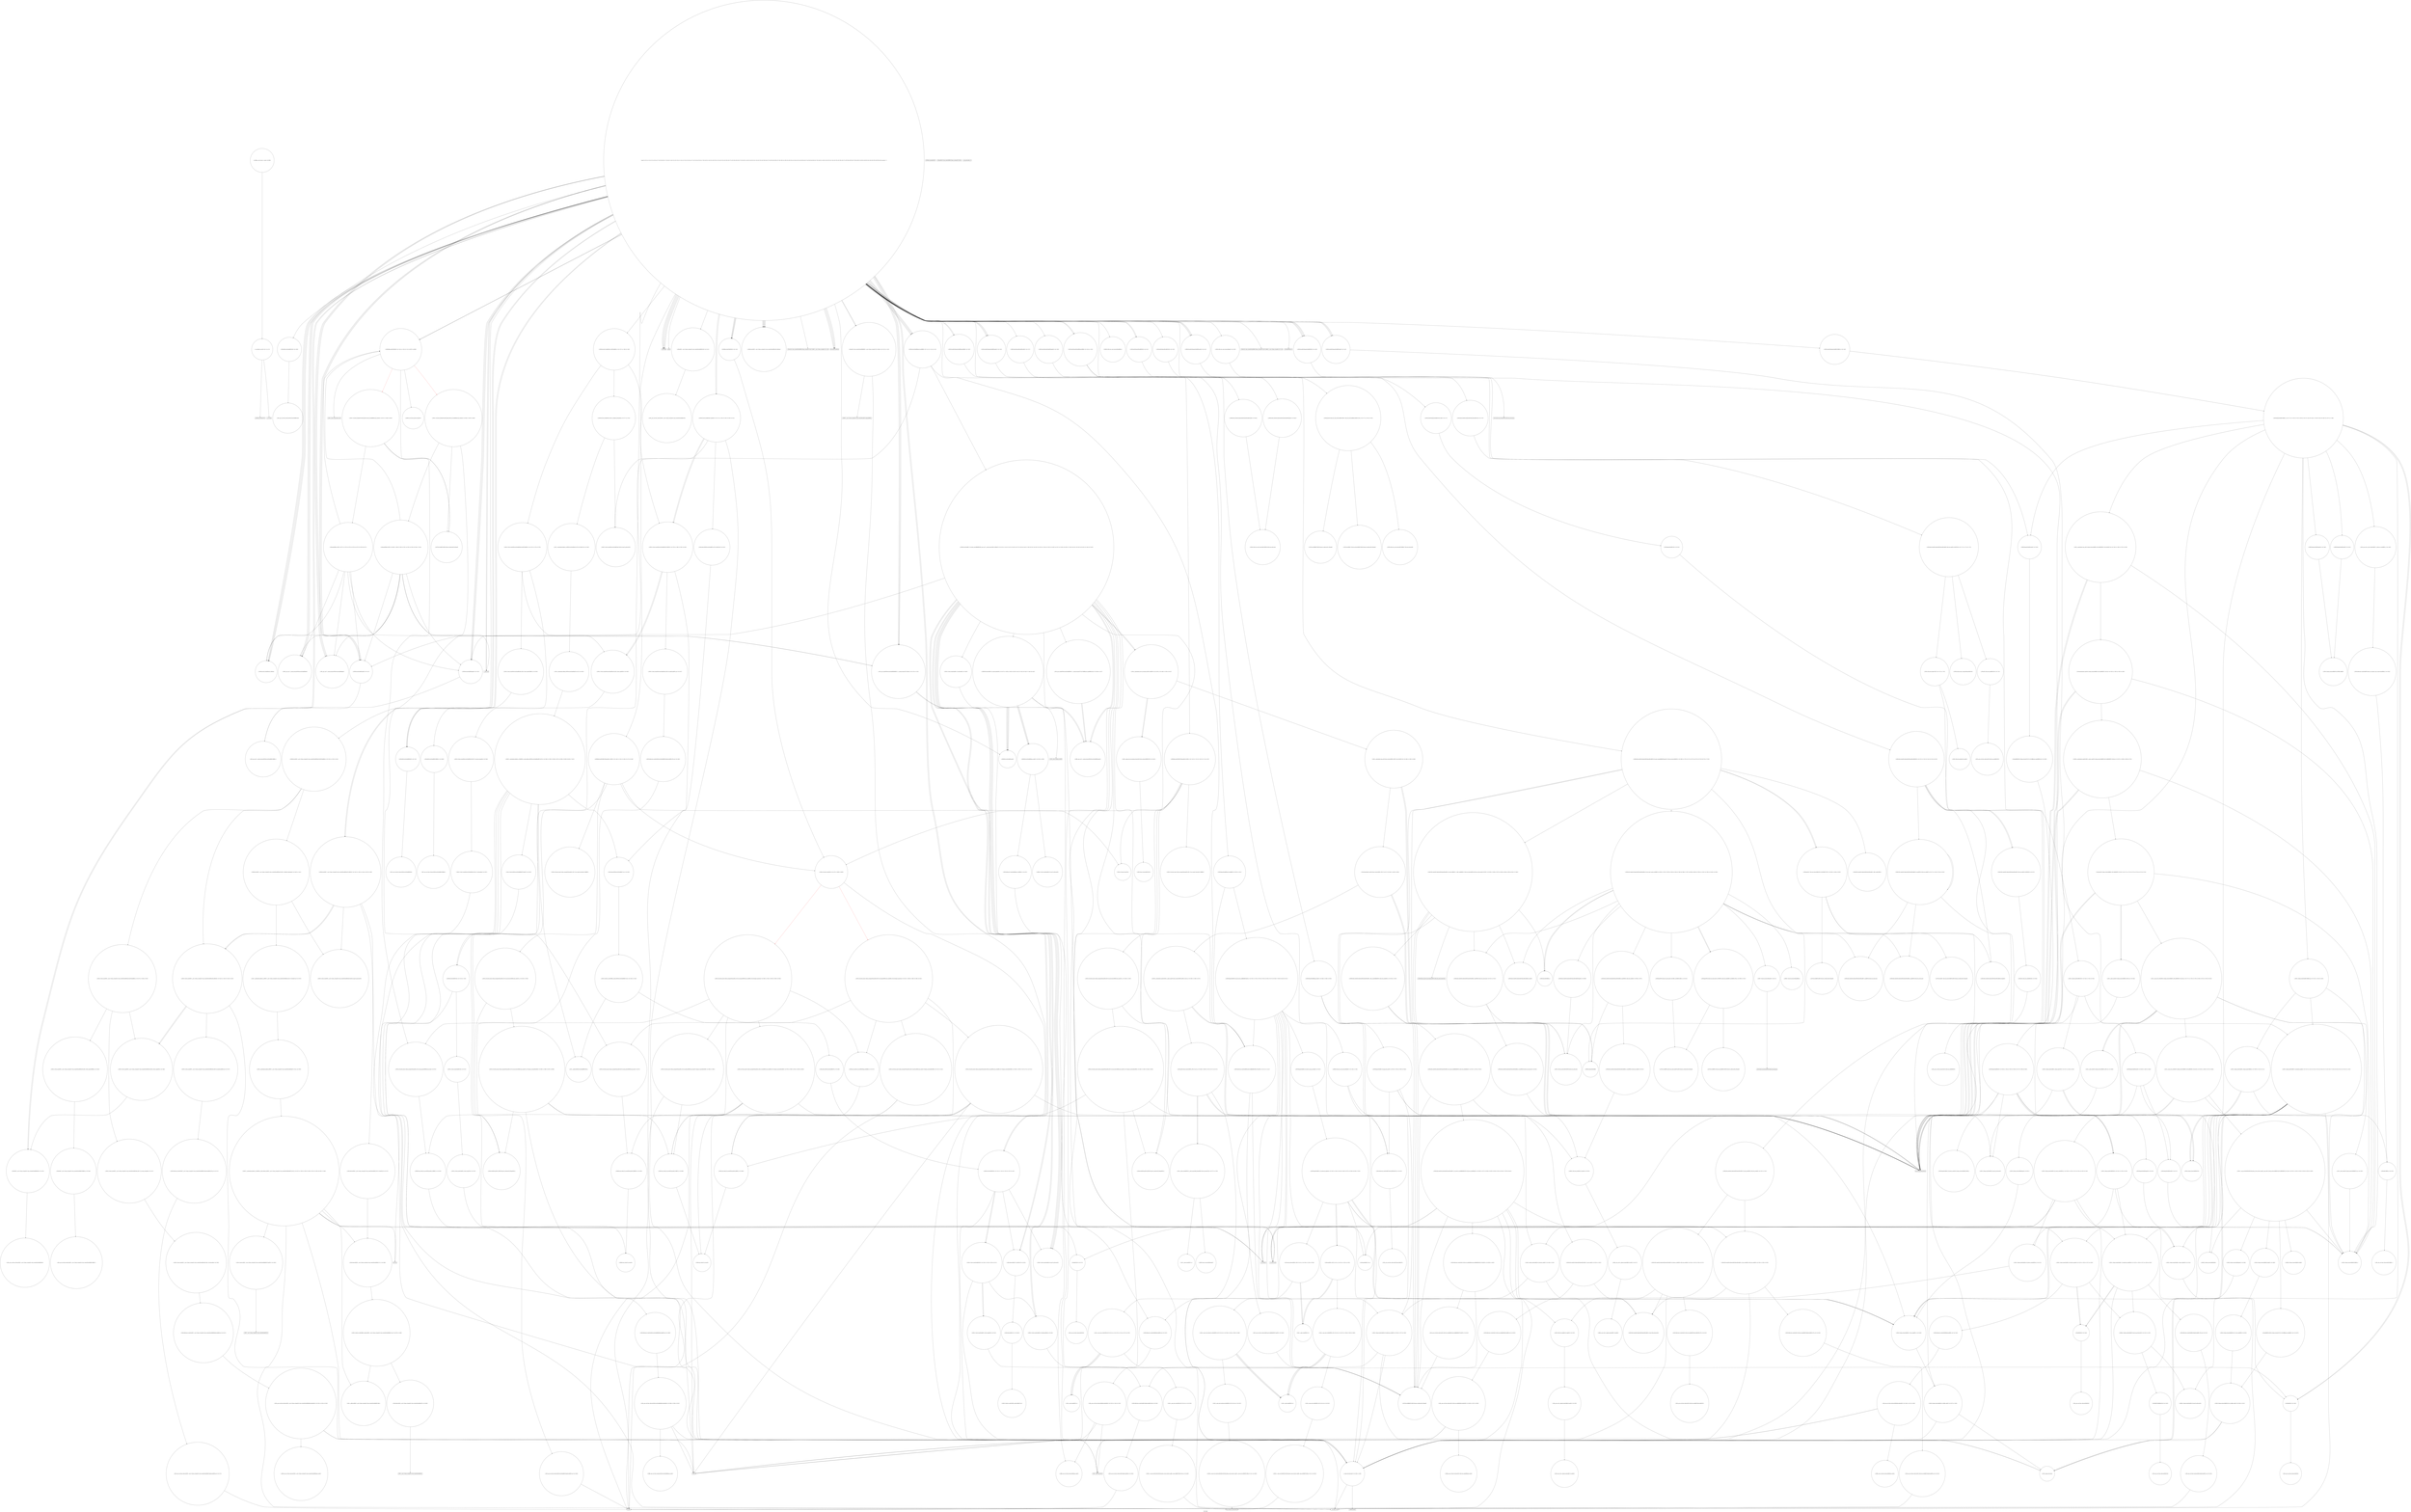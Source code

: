 digraph "Call Graph" {
	label="Call Graph";

	Node0x5637c0c04a50 [shape=record,shape=circle,label="{__cxx_global_var_init|{<s0>1|<s1>2}}"];
	Node0x5637c0c04a50:s0 -> Node0x5637c0c04ad0[color=black];
	Node0x5637c0c04a50:s1 -> Node0x5637c1353cb0[color=black];
	Node0x5637c1362890 [shape=record,shape=circle,label="{_ZNSt14_Function_base13_Base_managerIZ4mainE3$_1E14_M_get_pointerERKSt9_Any_data|{<s0>670}}"];
	Node0x5637c1362890:s0 -> Node0x5637c1362990[color=black];
	Node0x5637c135ff10 [shape=record,shape=circle,label="{_ZNKSt9_Any_data9_M_accessEv}"];
	Node0x5637c135b570 [shape=record,shape=circle,label="{_ZSt8_DestroyINSt7__cxx1112basic_stringIcSt11char_traitsIcESaIcEEEEvPT_|{<s0>369}}"];
	Node0x5637c135b570:s0 -> Node0x5637c135b5f0[color=black];
	Node0x5637c13553b0 [shape=record,shape=circle,label="{_ZNSaIPiEC2IiEERKSaIT_E|{<s0>245}}"];
	Node0x5637c13553b0:s0 -> Node0x5637c1355430[color=black];
	Node0x5637c1354230 [shape=record,shape=circle,label="{_ZNSaISt6vectorIiSaIiEEEC2Ev|{<s0>106}}"];
	Node0x5637c1354230:s0 -> Node0x5637c135b870[color=black];
	Node0x5637c1360610 [shape=record,shape=circle,label="{_ZNSt5dequeIiSaIiEE9push_backERKi|{<s0>530|<s1>531}}"];
	Node0x5637c1360610:s0 -> Node0x5637c13585d0[color=black];
	Node0x5637c1360610:s1 -> Node0x5637c1360690[color=black];
	Node0x5637c1357c50 [shape=record,shape=circle,label="{_ZNSaISt6vectorIiSaIiEEEC2ERKS2_|{<s0>386}}"];
	Node0x5637c1357c50:s0 -> Node0x5637c1357cd0[color=black];
	Node0x5637c1355ab0 [shape=record,shape=circle,label="{_ZN9__gnu_cxx13new_allocatorIiE10deallocateEPim|{<s0>260}}"];
	Node0x5637c1355ab0:s0 -> Node0x5637c1355b30[color=black];
	Node0x5637c1354930 [shape=record,shape=circle,label="{_ZNSt6vectorIiSaIiEE5beginEv|{<s0>130}}"];
	Node0x5637c1354930:s0 -> Node0x5637c13596d0[color=black];
	Node0x5637c1360d10 [shape=record,shape=circle,label="{_ZNSt8_Rb_treeIiiSt9_IdentityIiESt4lessIiESaIiEE16_M_insert_uniqueIRKiEESt4pairISt17_Rb_tree_iteratorIiEbEOT_|{<s0>569|<s1>570|<s2>571|<s3>572|<s4>573|<s5>574|<s6>575|<s7>576}}"];
	Node0x5637c1360d10:s0 -> Node0x5637c1360e90[color=black];
	Node0x5637c1360d10:s1 -> Node0x5637c1360e10[color=black];
	Node0x5637c1360d10:s2 -> Node0x5637c1360f10[color=black];
	Node0x5637c1360d10:s3 -> Node0x5637c1358750[color=black];
	Node0x5637c1360d10:s4 -> Node0x5637c1360f90[color=black];
	Node0x5637c1360d10:s5 -> Node0x5637c1361010[color=black];
	Node0x5637c1360d10:s6 -> Node0x5637c1361090[color=black];
	Node0x5637c1360d10:s7 -> Node0x5637c1361010[color=black];
	Node0x5637c1358350 [shape=record,shape=circle,label="{_ZSt8_DestroyISt6vectorIiSaIiEEEvPT_|{<s0>406}}"];
	Node0x5637c1358350:s0 -> Node0x5637c13564d0[color=black];
	Node0x5637c13561b0 [shape=record,shape=circle,label="{_ZStmiIiRKiPS0_ENSt15_Deque_iteratorIT_T0_T1_E15difference_typeERKS7_SA_|{<s0>297}}"];
	Node0x5637c13561b0:s0 -> Node0x5637c1359c70[color=black];
	Node0x5637c1355030 [shape=record,shape=circle,label="{_ZNSt5stackIiSt5dequeIiSaIiEEE3popEv|{<s0>143}}"];
	Node0x5637c1355030:s0 -> Node0x5637c1362410[color=black];
	Node0x5637c1361410 [shape=record,shape=circle,label="{_ZNSt17_Rb_tree_iteratorIiEmmEv|{<s0>611}}"];
	Node0x5637c1361410:s0 -> Node0x5637c1361890[color=black];
	Node0x5637c1358a50 [shape=record,shape=circle,label="{_ZNSt12_Vector_baseIiSaIiEE19_M_get_Tp_allocatorEv}"];
	Node0x5637c135a0f0 [shape=record,shape=circle,label="{_ZNSt8_Rb_treeIiiSt9_IdentityIiESt4lessIiESaIiEE8_M_beginEv}"];
	Node0x5637c1356750 [shape=record,shape=Mrecord,label="{__cxa_begin_catch}"];
	Node0x5637c1361b10 [shape=record,shape=circle,label="{_ZNSt8_Rb_treeIiiSt9_IdentityIiESt4lessIiESaIiEE11_M_get_nodeEv|{<s0>624|<s1>625}}"];
	Node0x5637c1361b10:s0 -> Node0x5637c135a4f0[color=black];
	Node0x5637c1361b10:s1 -> Node0x5637c1361c10[color=black];
	Node0x5637c1359150 [shape=record,shape=circle,label="{_ZSt12__miter_baseIPiEDTcl12__miter_basecldtfp_4baseEEESt13move_iteratorIT_E|{<s0>477|<s1>478}}"];
	Node0x5637c1359150:s0 -> Node0x5637c1359450[color=black];
	Node0x5637c1359150:s1 -> Node0x5637c13593d0[color=black];
	Node0x5637c135a7f0 [shape=record,shape=circle,label="{_ZN9__gnu_cxx13new_allocatorISt13_Rb_tree_nodeIiEE10deallocateEPS2_m|{<s0>335}}"];
	Node0x5637c135a7f0:s0 -> Node0x5637c1355b30[color=black];
	Node0x5637c1356e50 [shape=record,shape=circle,label="{_ZNSaIiED2Ev|{<s0>194}}"];
	Node0x5637c1356e50:s0 -> Node0x5637c1355cb0[color=black];
	Node0x5637c1362210 [shape=record,shape=circle,label="{_ZNKSt8_Rb_treeIiiSt9_IdentityIiESt4lessIiESaIiEE3endEv|{<s0>643}}"];
	Node0x5637c1362210:s0 -> Node0x5637c1362190[color=black];
	Node0x5637c1359850 [shape=record,shape=circle,label="{_ZSt7forwardIiEOT_RNSt16remove_referenceIS0_E4typeE}"];
	Node0x5637c135aef0 [shape=record,shape=circle,label="{_ZNSt16allocator_traitsISaINSt7__cxx1112basic_stringIcSt11char_traitsIcESaIcEEEEE8allocateERS6_m|{<s0>351}}"];
	Node0x5637c135aef0:s0 -> Node0x5637c135af70[color=black];
	Node0x5637c1357550 [shape=record,shape=circle,label="{_ZNSt11_Deque_baseIiSaIiEE17_M_initialize_mapEm|{<s0>212|<s1>213|<s2>214|<s3>215|<s4>216|<s5>217|<s6>218|<s7>219|<s8>220|<s9>221|<s10>222|<s11>223}}"];
	Node0x5637c1357550:s0 -> Node0x5637c1357450[color=black];
	Node0x5637c1357550:s1 -> Node0x5637c13576d0[color=black];
	Node0x5637c1357550:s2 -> Node0x5637c1357750[color=black];
	Node0x5637c1357550:s3 -> Node0x5637c13577d0[color=black];
	Node0x5637c1357550:s4 -> Node0x5637c1356750[color=black];
	Node0x5637c1357550:s5 -> Node0x5637c1357850[color=black];
	Node0x5637c1357550:s6 -> Node0x5637c13578d0[color=black];
	Node0x5637c1357550:s7 -> Node0x5637c1357950[color=black];
	Node0x5637c1357550:s8 -> Node0x5637c13579d0[color=black];
	Node0x5637c1357550:s9 -> Node0x5637c13579d0[color=black];
	Node0x5637c1357550:s10 -> Node0x5637c1357450[color=black];
	Node0x5637c1357550:s11 -> Node0x5637c13566d0[color=black];
	Node0x5637c0c04ad0 [shape=record,shape=Mrecord,label="{_ZNSt8ios_base4InitC1Ev}"];
	Node0x5637c1362910 [shape=record,shape=circle,label="{_ZZ4mainENK3$_1clEi|{<s0>671|<s1>672|<s2>673|<s3>674|<s4>675|<s5>676|<s6>677}}"];
	Node0x5637c1362910:s0 -> Node0x5637c13543b0[color=black];
	Node0x5637c1362910:s1 -> Node0x5637c1354930[color=black];
	Node0x5637c1362910:s2 -> Node0x5637c13549b0[color=black];
	Node0x5637c1362910:s3 -> Node0x5637c1354a30[color=black];
	Node0x5637c1362910:s4 -> Node0x5637c1354ab0[color=black];
	Node0x5637c1362910:s5 -> Node0x5637c1354530[color=black];
	Node0x5637c1362910:s6 -> Node0x5637c1354bb0[color=black];
	Node0x5637c135ff90 [shape=record,shape=circle,label="{_ZNSt9_Any_data9_M_accessIPKSt9type_infoEERT_v|{<s0>507}}"];
	Node0x5637c135ff90:s0 -> Node0x5637c135fd10[color=black];
	Node0x5637c135b5f0 [shape=record,shape=Mrecord,label="{_ZNSt7__cxx1112basic_stringIcSt11char_traitsIcESaIcEED1Ev}"];
	Node0x5637c1355430 [shape=record,shape=circle,label="{_ZN9__gnu_cxx13new_allocatorIPiEC2Ev}"];
	Node0x5637c13542b0 [shape=record,shape=circle,label="{_ZNSt6vectorIS_IiSaIiEESaIS1_EEC2EmRKS2_|{<s0>107|<s1>108|<s2>109}}"];
	Node0x5637c13542b0:s0 -> Node0x5637c135b970[color=black];
	Node0x5637c13542b0:s1 -> Node0x5637c135b9f0[color=black];
	Node0x5637c13542b0:s2 -> Node0x5637c135ba70[color=black];
	Node0x5637c1360690 [shape=record,shape=circle,label="{_ZNSt5dequeIiSaIiEE16_M_push_back_auxIJRKiEEEvDpOT_|{<s0>532|<s1>533|<s2>534|<s3>535|<s4>536|<s5>537|<s6>538|<s7>539|<s8>540|<s9>541}}"];
	Node0x5637c1360690:s0 -> Node0x5637c1360710[color=black];
	Node0x5637c1360690:s1 -> Node0x5637c1355730[color=black];
	Node0x5637c1360690:s2 -> Node0x5637c1358750[color=black];
	Node0x5637c1360690:s3 -> Node0x5637c13585d0[color=black];
	Node0x5637c1360690:s4 -> Node0x5637c13579d0[color=black];
	Node0x5637c1360690:s5 -> Node0x5637c1356750[color=black];
	Node0x5637c1360690:s6 -> Node0x5637c13559b0[color=black];
	Node0x5637c1360690:s7 -> Node0x5637c13578d0[color=black];
	Node0x5637c1360690:s8 -> Node0x5637c1357950[color=black];
	Node0x5637c1360690:s9 -> Node0x5637c13566d0[color=black];
	Node0x5637c1357cd0 [shape=record,shape=circle,label="{_ZN9__gnu_cxx13new_allocatorISt6vectorIiSaIiEEEC2ERKS4_}"];
	Node0x5637c1355b30 [shape=record,shape=Mrecord,label="{_ZdlPv}"];
	Node0x5637c13549b0 [shape=record,shape=circle,label="{_ZNSt6vectorIiSaIiEE3endEv|{<s0>131}}"];
	Node0x5637c13549b0:s0 -> Node0x5637c13596d0[color=black];
	Node0x5637c1360d90 [shape=record,shape=circle,label="{_ZNSt4pairISt23_Rb_tree_const_iteratorIiEbEC2IRSt17_Rb_tree_iteratorIiERbLb1EEEOT_OT0_|{<s0>577|<s1>578|<s2>579}}"];
	Node0x5637c1360d90:s0 -> Node0x5637c1361f90[color=black];
	Node0x5637c1360d90:s1 -> Node0x5637c1362010[color=black];
	Node0x5637c1360d90:s2 -> Node0x5637c1362090[color=black];
	Node0x5637c13583d0 [shape=record,shape=circle,label="{_ZNSt12_Vector_baseISt6vectorIiSaIiEESaIS2_EE13_M_deallocateEPS2_m|{<s0>407}}"];
	Node0x5637c13583d0:s0 -> Node0x5637c1358450[color=black];
	Node0x5637c1356230 [shape=record,shape=circle,label="{_ZNKSt15_Deque_iteratorIiRKiPS0_EdeEv}"];
	Node0x5637c13550b0 [shape=record,shape=Mrecord,label="{llvm.memcpy.p0i8.p0i8.i64}"];
	Node0x5637c1361490 [shape=record,shape=circle,label="{_ZNSt8_Rb_treeIiiSt9_IdentityIiESt4lessIiESaIiEE6_S_keyEPKSt18_Rb_tree_node_base|{<s0>612|<s1>613}}"];
	Node0x5637c1361490:s0 -> Node0x5637c1361910[color=black];
	Node0x5637c1361490:s1 -> Node0x5637c1360e90[color=black];
	Node0x5637c1358ad0 [shape=record,shape=circle,label="{_ZNSt16allocator_traitsISaIiEE7destroyIiEEvRS0_PT_|{<s0>452}}"];
	Node0x5637c1358ad0:s0 -> Node0x5637c1359550[color=black];
	Node0x5637c135a170 [shape=record,shape=circle,label="{_ZNSt8_Rb_treeIiiSt9_IdentityIiESt4lessIiESaIiEE13_Rb_tree_implIS3_Lb1EED2Ev|{<s0>321}}"];
	Node0x5637c135a170:s0 -> Node0x5637c135a870[color=black];
	Node0x5637c13567d0 [shape=record,shape=Mrecord,label="{_ZSt9terminatev}"];
	Node0x5637c1361b90 [shape=record,shape=circle,label="{_ZNSt8_Rb_treeIiiSt9_IdentityIiESt4lessIiESaIiEE17_M_construct_nodeIJRKiEEEvPSt13_Rb_tree_nodeIiEDpOT_|{<s0>626|<s1>627|<s2>628|<s3>629|<s4>630|<s5>631|<s6>632|<s7>633|<s8>634}}"];
	Node0x5637c1361b90:s0 -> Node0x5637c135a4f0[color=black];
	Node0x5637c1361b90:s1 -> Node0x5637c135a570[color=black];
	Node0x5637c1361b90:s2 -> Node0x5637c1358750[color=black];
	Node0x5637c1361b90:s3 -> Node0x5637c1361d90[color=black];
	Node0x5637c1361b90:s4 -> Node0x5637c1356750[color=black];
	Node0x5637c1361b90:s5 -> Node0x5637c135a3f0[color=black];
	Node0x5637c1361b90:s6 -> Node0x5637c13578d0[color=black];
	Node0x5637c1361b90:s7 -> Node0x5637c1357950[color=black];
	Node0x5637c1361b90:s8 -> Node0x5637c13566d0[color=black];
	Node0x5637c13591d0 [shape=record,shape=circle,label="{_ZSt13__copy_move_aILb1EPiS0_ET1_T0_S2_S1_|{<s0>479}}"];
	Node0x5637c13591d0:s0 -> Node0x5637c13592d0[color=black];
	Node0x5637c135a870 [shape=record,shape=circle,label="{_ZNSaISt13_Rb_tree_nodeIiEED2Ev|{<s0>336}}"];
	Node0x5637c135a870:s0 -> Node0x5637c135a8f0[color=black];
	Node0x5637c1356ed0 [shape=record,shape=circle,label="{_ZSt22__uninitialized_copy_aISt15_Deque_iteratorIiRKiPS1_ES0_IiRiPiEiET0_T_S9_S8_RSaIT1_E|{<s0>195|<s1>196|<s2>197|<s3>198}}"];
	Node0x5637c1356ed0:s0 -> Node0x5637c13550b0[color=black];
	Node0x5637c1356ed0:s1 -> Node0x5637c13550b0[color=black];
	Node0x5637c1356ed0:s2 -> Node0x5637c1357050[color=black];
	Node0x5637c1356ed0:s3 -> Node0x5637c1355d30[color=black];
	Node0x5637c1362290 [shape=record,shape=Mrecord,label="{_ZSt18_Rb_tree_incrementPKSt18_Rb_tree_node_base}"];
	Node0x5637c13598d0 [shape=record,shape=circle,label="{_ZNSt14_Function_baseC2Ev}"];
	Node0x5637c135af70 [shape=record,shape=circle,label="{_ZN9__gnu_cxx13new_allocatorINSt7__cxx1112basic_stringIcSt11char_traitsIcESaIcEEEE8allocateEmPKv|{<s0>352|<s1>353|<s2>354}}"];
	Node0x5637c135af70:s0 -> Node0x5637c135aff0[color=black];
	Node0x5637c135af70:s1 -> Node0x5637c13555b0[color=black];
	Node0x5637c135af70:s2 -> Node0x5637c1355630[color=black];
	Node0x5637c13575d0 [shape=record,shape=circle,label="{_ZNSt11_Deque_baseIiSaIiEE11_Deque_implD2Ev|{<s0>224}}"];
	Node0x5637c13575d0:s0 -> Node0x5637c1356e50[color=black];
	Node0x5637c1353c30 [shape=record,shape=Mrecord,label="{_ZNSt8ios_base4InitD1Ev}"];
	Node0x5637c1362990 [shape=record,shape=circle,label="{_ZNKSt9_Any_data9_M_accessIPZ4mainE3$_1EERKT_v|{<s0>678}}"];
	Node0x5637c1362990:s0 -> Node0x5637c135ff10[color=black];
	Node0x5637c1360010 [shape=record,shape=circle,label="{_ZNSt14_Function_base13_Base_managerIZ4mainE3$_0E8_M_cloneERSt9_Any_dataRKS3_St17integral_constantIbLb0EE|{<s0>508|<s1>509|<s2>510|<s3>511|<s4>512}}"];
	Node0x5637c1360010:s0 -> Node0x5637c1355630[color=black];
	Node0x5637c1360010:s1 -> Node0x5637c135fe90[color=black];
	Node0x5637c1360010:s2 -> Node0x5637c13550b0[color=black];
	Node0x5637c1360010:s3 -> Node0x5637c135fc90[color=black];
	Node0x5637c1360010:s4 -> Node0x5637c1355b30[color=black];
	Node0x5637c135b670 [shape=record,shape=circle,label="{_ZNSt12_Vector_baseINSt7__cxx1112basic_stringIcSt11char_traitsIcESaIcEEESaIS5_EE13_M_deallocateEPS5_m|{<s0>370}}"];
	Node0x5637c135b670:s0 -> Node0x5637c135b6f0[color=black];
	Node0x5637c13554b0 [shape=record,shape=circle,label="{_ZN9__gnu_cxx13new_allocatorIPiE8allocateEmPKv|{<s0>246|<s1>247|<s2>248}}"];
	Node0x5637c13554b0:s0 -> Node0x5637c1355530[color=black];
	Node0x5637c13554b0:s1 -> Node0x5637c13555b0[color=black];
	Node0x5637c13554b0:s2 -> Node0x5637c1355630[color=black];
	Node0x5637c1354330 [shape=record,shape=circle,label="{_ZNSaISt6vectorIiSaIiEEED2Ev|{<s0>110}}"];
	Node0x5637c1354330:s0 -> Node0x5637c135b8f0[color=black];
	Node0x5637c1360710 [shape=record,shape=circle,label="{_ZNSt5dequeIiSaIiEE22_M_reserve_map_at_backEm|{<s0>542}}"];
	Node0x5637c1360710:s0 -> Node0x5637c1360790[color=black];
	Node0x5637c1357d50 [shape=record,shape=circle,label="{_ZNSt12_Vector_baseISt6vectorIiSaIiEESaIS2_EE11_M_allocateEm|{<s0>387}}"];
	Node0x5637c1357d50:s0 -> Node0x5637c1357dd0[color=black];
	Node0x5637c1355bb0 [shape=record,shape=circle,label="{_ZNSt16allocator_traitsISaIPiEE10deallocateERS1_PS0_m|{<s0>261}}"];
	Node0x5637c1355bb0:s0 -> Node0x5637c1355c30[color=black];
	Node0x5637c1354a30 [shape=record,shape=circle,label="{_ZN9__gnu_cxxneIPiSt6vectorIiSaIiEEEEbRKNS_17__normal_iteratorIT_T0_EESA_|{<s0>132|<s1>133}}"];
	Node0x5637c1354a30:s0 -> Node0x5637c13589d0[color=black];
	Node0x5637c1354a30:s1 -> Node0x5637c13589d0[color=black];
	Node0x5637c1360e10 [shape=record,shape=circle,label="{_ZNSt8_Rb_treeIiiSt9_IdentityIiESt4lessIiESaIiEE24_M_get_insert_unique_posERKi|{<s0>580|<s1>581|<s2>582|<s3>583|<s4>584|<s5>585|<s6>586|<s7>587|<s8>588|<s9>589|<s10>590|<s11>591|<s12>592|<s13>593|<s14>594}}"];
	Node0x5637c1360e10:s0 -> Node0x5637c135a0f0[color=black];
	Node0x5637c1360e10:s1 -> Node0x5637c1361110[color=black];
	Node0x5637c1360e10:s2 -> Node0x5637c1361210[color=black];
	Node0x5637c1360e10:s3 -> Node0x5637c1361190[color=black];
	Node0x5637c1360e10:s4 -> Node0x5637c135a270[color=black];
	Node0x5637c1360e10:s5 -> Node0x5637c135a1f0[color=black];
	Node0x5637c1360e10:s6 -> Node0x5637c1361090[color=black];
	Node0x5637c1360e10:s7 -> Node0x5637c1361310[color=black];
	Node0x5637c1360e10:s8 -> Node0x5637c1361290[color=black];
	Node0x5637c1360e10:s9 -> Node0x5637c1361390[color=black];
	Node0x5637c1360e10:s10 -> Node0x5637c1361410[color=black];
	Node0x5637c1360e10:s11 -> Node0x5637c1361490[color=black];
	Node0x5637c1360e10:s12 -> Node0x5637c1361190[color=black];
	Node0x5637c1360e10:s13 -> Node0x5637c1361390[color=black];
	Node0x5637c1360e10:s14 -> Node0x5637c1361510[color=black];
	Node0x5637c1358450 [shape=record,shape=circle,label="{_ZNSt16allocator_traitsISaISt6vectorIiSaIiEEEE10deallocateERS3_PS2_m|{<s0>408}}"];
	Node0x5637c1358450:s0 -> Node0x5637c13584d0[color=black];
	Node0x5637c13562b0 [shape=record,shape=circle,label="{_ZNKSt15_Deque_iteratorIiRiPiEdeEv}"];
	Node0x5637c1355130 [shape=record,shape=circle,label="{_ZNSt8functionIFviEEC2IZ4mainE3$_1vvEET_|{<s0>144|<s1>145|<s2>146|<s3>147|<s4>148}}"];
	Node0x5637c1355130:s0 -> Node0x5637c13598d0[color=black];
	Node0x5637c1355130:s1 -> Node0x5637c1362510[color=black];
	Node0x5637c1355130:s2 -> Node0x5637c1362610[color=black];
	Node0x5637c1355130:s3 -> Node0x5637c1362590[color=black];
	Node0x5637c1355130:s4 -> Node0x5637c1356650[color=black];
	Node0x5637c1361510 [shape=record,shape=circle,label="{_ZNSt4pairIPSt18_Rb_tree_node_baseS1_EC2IRS1_Lb1EEEOT_RKS1_|{<s0>614}}"];
	Node0x5637c1361510:s0 -> Node0x5637c1361810[color=black];
	Node0x5637c1358b50 [shape=record,shape=circle,label="{_ZSt8_DestroyIPiiEvT_S1_RSaIT0_E|{<s0>453}}"];
	Node0x5637c1358b50:s0 -> Node0x5637c13595d0[color=black];
	Node0x5637c135a1f0 [shape=record,shape=circle,label="{_ZNSt8_Rb_treeIiiSt9_IdentityIiESt4lessIiESaIiEE8_S_rightEPSt18_Rb_tree_node_base}"];
	Node0x5637c1356850 [shape=record,shape=circle,label="{_ZNSt8_Rb_treeIiiSt9_IdentityIiESt4lessIiESaIiEEC2Ev|{<s0>170}}"];
	Node0x5637c1356850:s0 -> Node0x5637c13568d0[color=black];
	Node0x5637c1361c10 [shape=record,shape=circle,label="{_ZNSt16allocator_traitsISaISt13_Rb_tree_nodeIiEEE8allocateERS2_m|{<s0>635}}"];
	Node0x5637c1361c10:s0 -> Node0x5637c1361c90[color=black];
	Node0x5637c1359250 [shape=record,shape=circle,label="{_ZSt12__niter_baseIPiET_S1_}"];
	Node0x5637c135a8f0 [shape=record,shape=circle,label="{_ZN9__gnu_cxx13new_allocatorISt13_Rb_tree_nodeIiEED2Ev}"];
	Node0x5637c1356f50 [shape=record,shape=circle,label="{_ZNKSt5dequeIiSaIiEE5beginEv|{<s0>199}}"];
	Node0x5637c1356f50:s0 -> Node0x5637c1359d70[color=black];
	Node0x5637c1362310 [shape=record,shape=circle,label="{_ZNSt5dequeIiSaIiEE4backEv|{<s0>644|<s1>645|<s2>646}}"];
	Node0x5637c1362310:s0 -> Node0x5637c1359f70[color=black];
	Node0x5637c1362310:s1 -> Node0x5637c1362390[color=black];
	Node0x5637c1362310:s2 -> Node0x5637c13562b0[color=black];
	Node0x5637c1359950 [shape=record,shape=circle,label="{_ZNSt14_Function_base13_Base_managerIZ4mainE3$_0E21_M_not_empty_functionIS1_EEbRKT_}"];
	Node0x5637c135aff0 [shape=record,shape=circle,label="{_ZNK9__gnu_cxx13new_allocatorINSt7__cxx1112basic_stringIcSt11char_traitsIcESaIcEEEE8max_sizeEv}"];
	Node0x5637c1357650 [shape=record,shape=circle,label="{_ZNSt15_Deque_iteratorIiRiPiEC2Ev}"];
	Node0x5637c1353cb0 [shape=record,shape=Mrecord,label="{__cxa_atexit}"];
	Node0x5637c1362a10 [shape=record,shape=circle,label="{_ZNSt14_Function_base13_Base_managerIZ4mainE3$_1E8_M_cloneERSt9_Any_dataRKS3_St17integral_constantIbLb0EE|{<s0>679|<s1>680|<s2>681|<s3>682|<s4>683}}"];
	Node0x5637c1362a10:s0 -> Node0x5637c1355630[color=black];
	Node0x5637c1362a10:s1 -> Node0x5637c1362990[color=black];
	Node0x5637c1362a10:s2 -> Node0x5637c13550b0[color=black];
	Node0x5637c1362a10:s3 -> Node0x5637c1362810[color=black];
	Node0x5637c1362a10:s4 -> Node0x5637c1355b30[color=black];
	Node0x5637c1360090 [shape=record,shape=circle,label="{_ZNSt14_Function_base13_Base_managerIZ4mainE3$_0E10_M_destroyERSt9_Any_dataSt17integral_constantIbLb0EE|{<s0>513|<s1>514}}"];
	Node0x5637c1360090:s0 -> Node0x5637c135fc90[color=black];
	Node0x5637c1360090:s1 -> Node0x5637c1355b30[color=black];
	Node0x5637c135b6f0 [shape=record,shape=circle,label="{_ZNSt16allocator_traitsISaINSt7__cxx1112basic_stringIcSt11char_traitsIcESaIcEEEEE10deallocateERS6_PS5_m|{<s0>371}}"];
	Node0x5637c135b6f0:s0 -> Node0x5637c135b770[color=black];
	Node0x5637c1355530 [shape=record,shape=circle,label="{_ZNK9__gnu_cxx13new_allocatorIPiE8max_sizeEv}"];
	Node0x5637c13543b0 [shape=record,shape=circle,label="{_ZNSt6vectorIS_IiSaIiEESaIS1_EEixEm}"];
	Node0x5637c1360790 [shape=record,shape=circle,label="{_ZNSt5dequeIiSaIiEE17_M_reallocate_mapEmb|{<s0>543|<s1>544|<s2>545|<s3>546|<s4>547|<s5>548|<s6>549|<s7>550}}"];
	Node0x5637c1360790:s0 -> Node0x5637c1360810[color=black];
	Node0x5637c1360790:s1 -> Node0x5637c1360890[color=black];
	Node0x5637c1360790:s2 -> Node0x5637c13576d0[color=black];
	Node0x5637c1360790:s3 -> Node0x5637c1357750[color=black];
	Node0x5637c1360790:s4 -> Node0x5637c1360810[color=black];
	Node0x5637c1360790:s5 -> Node0x5637c1357850[color=black];
	Node0x5637c1360790:s6 -> Node0x5637c13579d0[color=black];
	Node0x5637c1360790:s7 -> Node0x5637c13579d0[color=black];
	Node0x5637c1357dd0 [shape=record,shape=circle,label="{_ZNSt16allocator_traitsISaISt6vectorIiSaIiEEEE8allocateERS3_m|{<s0>388}}"];
	Node0x5637c1357dd0:s0 -> Node0x5637c1357e50[color=black];
	Node0x5637c1355c30 [shape=record,shape=circle,label="{_ZN9__gnu_cxx13new_allocatorIPiE10deallocateEPS1_m|{<s0>262}}"];
	Node0x5637c1355c30:s0 -> Node0x5637c1355b30[color=black];
	Node0x5637c1354ab0 [shape=record,shape=circle,label="{_ZNK9__gnu_cxx17__normal_iteratorIPiSt6vectorIiSaIiEEEdeEv}"];
	Node0x5637c1360e90 [shape=record,shape=circle,label="{_ZNKSt9_IdentityIiEclERKi}"];
	Node0x5637c13584d0 [shape=record,shape=circle,label="{_ZN9__gnu_cxx13new_allocatorISt6vectorIiSaIiEEE10deallocateEPS3_m|{<s0>409}}"];
	Node0x5637c13584d0:s0 -> Node0x5637c1355b30[color=black];
	Node0x5637c1359b70 [shape=record,shape=circle,label="{_ZNSt15_Deque_iteratorIiRKiPS0_EppEv|{<s0>298}}"];
	Node0x5637c1359b70:s0 -> Node0x5637c1359cf0[color=black];
	Node0x5637c13551b0 [shape=record,shape=circle,label="{_ZNSt5stackIiSt5dequeIiSaIiEEED2Ev|{<s0>149}}"];
	Node0x5637c13551b0:s0 -> Node0x5637c1359df0[color=black];
	Node0x5637c1361590 [shape=record,shape=circle,label="{_ZNSt8_Rb_treeIiiSt9_IdentityIiESt4lessIiESaIiEE8_S_valueEPKSt13_Rb_tree_nodeIiE|{<s0>615}}"];
	Node0x5637c1361590:s0 -> Node0x5637c1361610[color=black];
	Node0x5637c1358bd0 [shape=record,shape=circle,label="{_ZNSt12_Vector_baseIiSaIiEE13_M_deallocateEPim|{<s0>454}}"];
	Node0x5637c1358bd0:s0 -> Node0x5637c1355a30[color=black];
	Node0x5637c135a270 [shape=record,shape=circle,label="{_ZNSt8_Rb_treeIiiSt9_IdentityIiESt4lessIiESaIiEE7_S_leftEPSt18_Rb_tree_node_base}"];
	Node0x5637c13568d0 [shape=record,shape=circle,label="{_ZNSt8_Rb_treeIiiSt9_IdentityIiESt4lessIiESaIiEE13_Rb_tree_implIS3_Lb1EEC2Ev|{<s0>171|<s1>172|<s2>173}}"];
	Node0x5637c13568d0:s0 -> Node0x5637c1356950[color=black];
	Node0x5637c13568d0:s1 -> Node0x5637c13569d0[color=black];
	Node0x5637c13568d0:s2 -> Node0x5637c1356a50[color=black];
	Node0x5637c1361c90 [shape=record,shape=circle,label="{_ZN9__gnu_cxx13new_allocatorISt13_Rb_tree_nodeIiEE8allocateEmPKv|{<s0>636|<s1>637|<s2>638}}"];
	Node0x5637c1361c90:s0 -> Node0x5637c1361d10[color=black];
	Node0x5637c1361c90:s1 -> Node0x5637c13555b0[color=black];
	Node0x5637c1361c90:s2 -> Node0x5637c1355630[color=black];
	Node0x5637c13592d0 [shape=record,shape=circle,label="{_ZNSt11__copy_moveILb1ELb1ESt26random_access_iterator_tagE8__copy_mIiEEPT_PKS3_S6_S4_|{<s0>480}}"];
	Node0x5637c13592d0:s0 -> Node0x5637c1359350[color=black];
	Node0x5637c135a970 [shape=record,shape=circle,label="{_ZN9__gnu_cxx13new_allocatorINSt7__cxx1112basic_stringIcSt11char_traitsIcESaIcEEEEC2Ev}"];
	Node0x5637c1356fd0 [shape=record,shape=circle,label="{_ZNKSt5dequeIiSaIiEE3endEv|{<s0>200}}"];
	Node0x5637c1356fd0:s0 -> Node0x5637c1359d70[color=black];
	Node0x5637c1362390 [shape=record,shape=circle,label="{_ZNSt15_Deque_iteratorIiRiPiEmmEv|{<s0>647}}"];
	Node0x5637c1362390:s0 -> Node0x5637c13579d0[color=black];
	Node0x5637c13599d0 [shape=record,shape=circle,label="{_ZNSt14_Function_base13_Base_managerIZ4mainE3$_0E15_M_init_functorERSt9_Any_dataOS1_|{<s0>482|<s1>483}}"];
	Node0x5637c13599d0:s0 -> Node0x5637c1359a50[color=black];
	Node0x5637c13599d0:s1 -> Node0x5637c135fc10[color=black];
	Node0x5637c135b070 [shape=record,shape=circle,label="{_ZSt27__uninitialized_default_n_aIPNSt7__cxx1112basic_stringIcSt11char_traitsIcESaIcEEEmS5_ET_S7_T0_RSaIT1_E|{<s0>355}}"];
	Node0x5637c135b070:s0 -> Node0x5637c135b170[color=black];
	Node0x5637c13576d0 [shape=record,shape=circle,label="{_ZSt3maxImERKT_S2_S2_}"];
	Node0x5637c1353d30 [shape=record,shape=circle,label="{main|{<s0>3|<s1>4|<s2>5|<s3>6|<s4>7|<s5>8|<s6>9|<s7>10|<s8>11|<s9>12|<s10>13|<s11>14|<s12>15|<s13>16|<s14>17|<s15>18|<s16>19|<s17>20|<s18>21|<s19>22|<s20>23|<s21>24|<s22>25|<s23>26|<s24>27|<s25>28|<s26>29|<s27>30|<s28>31|<s29>32|<s30>33|<s31>34|<s32>35|<s33>36|<s34>37|<s35>38|<s36>39|<s37>40|<s38>41|<s39>42|<s40>43|<s41>44|<s42>45|<s43>46|<s44>47|<s45>48|<s46>49|<s47>50|<s48>51|<s49>52|<s50>53|<s51>54|<s52>55|<s53>56|<s54>57|<s55>58|<s56>59|<s57>60|<s58>61|<s59>62|<s60>63|<s61>64|<s62>65|<s63>66|<s64>truncated...}}"];
	Node0x5637c1353d30:s0 -> Node0x5637c1353db0[color=black];
	Node0x5637c1353d30:s1 -> Node0x5637c1353e30[color=black];
	Node0x5637c1353d30:s2 -> Node0x5637c1353db0[color=black];
	Node0x5637c1353d30:s3 -> Node0x5637c1353db0[color=black];
	Node0x5637c1353d30:s4 -> Node0x5637c1353eb0[color=black];
	Node0x5637c1353d30:s5 -> Node0x5637c1353f30[color=black];
	Node0x5637c1353d30:s6 -> Node0x5637c1354030[color=black];
	Node0x5637c1353d30:s7 -> Node0x5637c1354130[color=black];
	Node0x5637c1353d30:s8 -> Node0x5637c13540b0[color=black];
	Node0x5637c1353d30:s9 -> Node0x5637c1354030[color=black];
	Node0x5637c1353d30:s10 -> Node0x5637c13541b0[color=black];
	Node0x5637c1353d30:s11 -> Node0x5637c1354230[color=black];
	Node0x5637c1353d30:s12 -> Node0x5637c13542b0[color=black];
	Node0x5637c1353d30:s13 -> Node0x5637c1354330[color=black];
	Node0x5637c1353d30:s14 -> Node0x5637c1353db0[color=black];
	Node0x5637c1353d30:s15 -> Node0x5637c1353db0[color=black];
	Node0x5637c1353d30:s16 -> Node0x5637c13543b0[color=black];
	Node0x5637c1353d30:s17 -> Node0x5637c1354430[color=black];
	Node0x5637c1353d30:s18 -> Node0x5637c13543b0[color=black];
	Node0x5637c1353d30:s19 -> Node0x5637c1354430[color=black];
	Node0x5637c1353d30:s20 -> Node0x5637c1354330[color=black];
	Node0x5637c1353d30:s21 -> Node0x5637c13541b0[color=black];
	Node0x5637c1353d30:s22 -> Node0x5637c13544b0[color=black];
	Node0x5637c1353d30:s23 -> Node0x5637c1354530[color=black];
	Node0x5637c1353d30:s24 -> Node0x5637c1354130[color=black];
	Node0x5637c1353d30:s25 -> Node0x5637c1354130[color=black];
	Node0x5637c1353d30:s26 -> Node0x5637c13545b0[color=black];
	Node0x5637c1353d30:s27 -> Node0x5637c1354630[color=black];
	Node0x5637c1353d30:s28 -> Node0x5637c1354630[color=black];
	Node0x5637c1353d30:s29 -> Node0x5637c13546b0[color=black];
	Node0x5637c1353d30:s30 -> Node0x5637c1354730[color=black];
	Node0x5637c1353d30:s31 -> Node0x5637c13547b0[color=black];
	Node0x5637c1353d30:s32 -> Node0x5637c13541b0[color=black];
	Node0x5637c1353d30:s33 -> Node0x5637c1354430[color=black];
	Node0x5637c1353d30:s34 -> Node0x5637c1354830[color=black];
	Node0x5637c1353d30:s35 -> Node0x5637c13548b0[color=black];
	Node0x5637c1353d30:s36 -> Node0x5637c13543b0[color=black];
	Node0x5637c1353d30:s37 -> Node0x5637c1354930[color=black];
	Node0x5637c1353d30:s38 -> Node0x5637c13549b0[color=black];
	Node0x5637c1353d30:s39 -> Node0x5637c1354a30[color=black];
	Node0x5637c1353d30:s40 -> Node0x5637c1354ab0[color=black];
	Node0x5637c1353d30:s41 -> Node0x5637c1354b30[color=black];
	Node0x5637c1353d30:s42 -> Node0x5637c1354bb0[color=black];
	Node0x5637c1353d30:s43 -> Node0x5637c1354c30[color=black];
	Node0x5637c1353d30:s44 -> Node0x5637c1354cb0[color=black];
	Node0x5637c1353d30:s45 -> Node0x5637c1354d30[color=black];
	Node0x5637c1353d30:s46 -> Node0x5637c1354db0[color=black];
	Node0x5637c1353d30:s47 -> Node0x5637c1354e30[color=black];
	Node0x5637c1353d30:s48 -> Node0x5637c1354eb0[color=black];
	Node0x5637c1353d30:s49 -> Node0x5637c1354f30[color=black];
	Node0x5637c1353d30:s50 -> Node0x5637c1354fb0[color=black];
	Node0x5637c1353d30:s51 -> Node0x5637c1355030[color=black];
	Node0x5637c1353d30:s52 -> Node0x5637c13541b0[color=black];
	Node0x5637c1353d30:s53 -> Node0x5637c13550b0[color=black];
	Node0x5637c1353d30:s54 -> Node0x5637c1355130[color=black];
	Node0x5637c1353d30:s55 -> Node0x5637c1354f30[color=black];
	Node0x5637c1353d30:s56 -> Node0x5637c1354fb0[color=black];
	Node0x5637c1353d30:s57 -> Node0x5637c1354530[color=black];
	Node0x5637c1353d30:s58 -> Node0x5637c1355030[color=black];
	Node0x5637c1353d30:s59 -> Node0x5637c1354630[color=black];
	Node0x5637c1353d30:s60 -> Node0x5637c1354130[color=black];
	Node0x5637c1353d30:s61 -> Node0x5637c1354130[color=black];
	Node0x5637c1353d30:s62 -> Node0x5637c13545b0[color=black];
	Node0x5637c1353d30:s63 -> Node0x5637c1354630[color=black];
	Node0x5637c1353d30:s64 -> Node0x5637c13551b0[color=black];
	Node0x5637c1353d30:s64 -> Node0x5637c13551b0[color=black];
	Node0x5637c1353d30:s64 -> Node0x5637c1355230[color=black];
	Node0x5637c1353d30:s64 -> Node0x5637c13546b0[color=black];
	Node0x5637c1353d30:s64 -> Node0x5637c1354f30[color=black];
	Node0x5637c1353d30:s64 -> Node0x5637c1354fb0[color=black];
	Node0x5637c1353d30:s64 -> Node0x5637c1355030[color=black];
	Node0x5637c1353d30:s64 -> Node0x5637c1354430[color=black];
	Node0x5637c1353d30:s64 -> Node0x5637c1354830[color=black];
	Node0x5637c1353d30:s64 -> Node0x5637c13543b0[color=black];
	Node0x5637c1353d30:s64 -> Node0x5637c1354930[color=black];
	Node0x5637c1353d30:s64 -> Node0x5637c13549b0[color=black];
	Node0x5637c1353d30:s64 -> Node0x5637c1354a30[color=black];
	Node0x5637c1353d30:s64 -> Node0x5637c1354ab0[color=black];
	Node0x5637c1353d30:s64 -> Node0x5637c1354b30[color=black];
	Node0x5637c1353d30:s64 -> Node0x5637c1354bb0[color=black];
	Node0x5637c1353d30:s64 -> Node0x5637c1354930[color=black];
	Node0x5637c1353d30:s64 -> Node0x5637c13549b0[color=black];
	Node0x5637c1353d30:s64 -> Node0x5637c1354a30[color=black];
	Node0x5637c1353d30:s64 -> Node0x5637c1354ab0[color=black];
	Node0x5637c1353d30:s64 -> Node0x5637c1354130[color=black];
	Node0x5637c1353d30:s64 -> Node0x5637c13552b0[color=black];
	Node0x5637c1353d30:s64 -> Node0x5637c1354bb0[color=black];
	Node0x5637c1353d30:s64 -> Node0x5637c1356350[color=black];
	Node0x5637c1353d30:s64 -> Node0x5637c1356450[color=black];
	Node0x5637c1353d30:s64 -> Node0x5637c13551b0[color=black];
	Node0x5637c1353d30:s64 -> Node0x5637c13564d0[color=black];
	Node0x5637c1353d30:s64 -> Node0x5637c1356550[color=black];
	Node0x5637c1353d30:s64 -> Node0x5637c13565d0[color=black];
	Node0x5637c1353d30:s64 -> Node0x5637c1356450[color=black];
	Node0x5637c1353d30:s64 -> Node0x5637c13551b0[color=black];
	Node0x5637c1353d30:s64 -> Node0x5637c13564d0[color=black];
	Node0x5637c1353d30:s64 -> Node0x5637c1356550[color=black];
	Node0x5637c1353d30:s64 -> Node0x5637c13565d0[color=black];
	Node0x5637c1362a90 [shape=record,shape=circle,label="{_ZNSt14_Function_base13_Base_managerIZ4mainE3$_1E10_M_destroyERSt9_Any_dataSt17integral_constantIbLb0EE|{<s0>684|<s1>685}}"];
	Node0x5637c1362a90:s0 -> Node0x5637c1362810[color=black];
	Node0x5637c1362a90:s1 -> Node0x5637c1355b30[color=black];
	Node0x5637c1360110 [shape=record,shape=Mrecord,label="{_ZNKSt7__cxx1112basic_stringIcSt11char_traitsIcESaIcEE7compareERKS4_}"];
	Node0x5637c135b770 [shape=record,shape=circle,label="{_ZN9__gnu_cxx13new_allocatorINSt7__cxx1112basic_stringIcSt11char_traitsIcESaIcEEEE10deallocateEPS6_m|{<s0>372}}"];
	Node0x5637c135b770:s0 -> Node0x5637c1355b30[color=black];
	Node0x5637c13555b0 [shape=record,shape=Mrecord,label="{_ZSt17__throw_bad_allocv}"];
	Node0x5637c1354430 [shape=record,shape=circle,label="{_ZNSt6vectorIiSaIiEE9push_backERKi|{<s0>111|<s1>112|<s2>113}}"];
	Node0x5637c1354430:s0 -> Node0x5637c13585d0[color=black];
	Node0x5637c1354430:s1 -> Node0x5637c13549b0[color=black];
	Node0x5637c1354430:s2 -> Node0x5637c1358650[color=black];
	Node0x5637c1360810 [shape=record,shape=circle,label="{_ZSt4copyIPPiS1_ET0_T_S3_S2_|{<s0>551|<s1>552|<s2>553}}"];
	Node0x5637c1360810:s0 -> Node0x5637c1360990[color=black];
	Node0x5637c1360810:s1 -> Node0x5637c1360990[color=black];
	Node0x5637c1360810:s2 -> Node0x5637c1360910[color=black];
	Node0x5637c1357e50 [shape=record,shape=circle,label="{_ZN9__gnu_cxx13new_allocatorISt6vectorIiSaIiEEE8allocateEmPKv|{<s0>389|<s1>390|<s2>391}}"];
	Node0x5637c1357e50:s0 -> Node0x5637c1357ed0[color=black];
	Node0x5637c1357e50:s1 -> Node0x5637c13555b0[color=black];
	Node0x5637c1357e50:s2 -> Node0x5637c1355630[color=black];
	Node0x5637c1355cb0 [shape=record,shape=circle,label="{_ZN9__gnu_cxx13new_allocatorIiED2Ev}"];
	Node0x5637c1354b30 [shape=record,shape=circle,label="{_ZNSt3setIiSt4lessIiESaIiEE6insertERKi|{<s0>134|<s1>135}}"];
	Node0x5637c1354b30:s0 -> Node0x5637c1360d10[color=black];
	Node0x5637c1354b30:s1 -> Node0x5637c1360d90[color=black];
	Node0x5637c1360f10 [shape=record,shape=circle,label="{_ZNSt8_Rb_treeIiiSt9_IdentityIiESt4lessIiESaIiEE11_Alloc_nodeC2ERS5_}"];
	Node0x5637c1358550 [shape=record,shape=circle,label="{_ZSt8_DestroyIPSt6vectorIiSaIiEES2_EvT_S4_RSaIT0_E|{<s0>410}}"];
	Node0x5637c1358550:s0 -> Node0x5637c1358250[color=black];
	Node0x5637c1359bf0 [shape=record,shape=circle,label="{_ZNSt15_Deque_iteratorIiRiPiEppEv|{<s0>299}}"];
	Node0x5637c1359bf0:s0 -> Node0x5637c13579d0[color=black];
	Node0x5637c1355230 [shape=record,shape=circle,label="{_ZNSt23_Rb_tree_const_iteratorIiEppEv|{<s0>150}}"];
	Node0x5637c1355230:s0 -> Node0x5637c1362290[color=black];
	Node0x5637c1361610 [shape=record,shape=circle,label="{_ZNKSt13_Rb_tree_nodeIiE9_M_valptrEv|{<s0>616}}"];
	Node0x5637c1361610:s0 -> Node0x5637c1361690[color=black];
	Node0x5637c1358c50 [shape=record,shape=circle,label="{_ZNKSt6vectorIiSaIiEE8max_sizeEv|{<s0>455|<s1>456}}"];
	Node0x5637c1358c50:s0 -> Node0x5637c1358dd0[color=black];
	Node0x5637c1358c50:s1 -> Node0x5637c1358d50[color=black];
	Node0x5637c135a2f0 [shape=record,shape=circle,label="{_ZNSt8_Rb_treeIiiSt9_IdentityIiESt4lessIiESaIiEE12_M_drop_nodeEPSt13_Rb_tree_nodeIiE|{<s0>322|<s1>323}}"];
	Node0x5637c135a2f0:s0 -> Node0x5637c135a370[color=black];
	Node0x5637c135a2f0:s1 -> Node0x5637c135a3f0[color=black];
	Node0x5637c1356950 [shape=record,shape=circle,label="{_ZNSaISt13_Rb_tree_nodeIiEEC2Ev|{<s0>174}}"];
	Node0x5637c1356950:s0 -> Node0x5637c1356ad0[color=black];
	Node0x5637c1361d10 [shape=record,shape=circle,label="{_ZNK9__gnu_cxx13new_allocatorISt13_Rb_tree_nodeIiEE8max_sizeEv}"];
	Node0x5637c1359350 [shape=record,shape=Mrecord,label="{llvm.memmove.p0i8.p0i8.i64}"];
	Node0x5637c135a9f0 [shape=record,shape=circle,label="{_ZN9__gnu_cxx13new_allocatorINSt7__cxx1112basic_stringIcSt11char_traitsIcESaIcEEEED2Ev}"];
	Node0x5637c1357050 [shape=record,shape=circle,label="{_ZNSt15_Deque_iteratorIiRiPiEC2ERKS2_}"];
	Node0x5637c1362410 [shape=record,shape=circle,label="{_ZNSt5dequeIiSaIiEE8pop_backEv|{<s0>648|<s1>649|<s2>650}}"];
	Node0x5637c1362410:s0 -> Node0x5637c1358ad0[color=black];
	Node0x5637c1362410:s1 -> Node0x5637c1362490[color=black];
	Node0x5637c1362410:s2 -> Node0x5637c13566d0[color=black];
	Node0x5637c1359a50 [shape=record,shape=circle,label="{_ZSt4moveIRZ4mainE3$_0EONSt16remove_referenceIT_E4typeEOS3_}"];
	Node0x5637c135b0f0 [shape=record,shape=circle,label="{_ZNSt12_Vector_baseINSt7__cxx1112basic_stringIcSt11char_traitsIcESaIcEEESaIS5_EE19_M_get_Tp_allocatorEv}"];
	Node0x5637c1357750 [shape=record,shape=circle,label="{_ZNSt11_Deque_baseIiSaIiEE15_M_allocate_mapEm|{<s0>225|<s1>226|<s2>227|<s3>228}}"];
	Node0x5637c1357750:s0 -> Node0x5637c1357a50[color=black];
	Node0x5637c1357750:s1 -> Node0x5637c1357ad0[color=black];
	Node0x5637c1357750:s2 -> Node0x5637c1355330[color=black];
	Node0x5637c1357750:s3 -> Node0x5637c1355330[color=black];
	Node0x5637c1353db0 [shape=record,shape=Mrecord,label="{_ZNSirsERi}"];
	Node0x5637c1362b10 [shape=record,shape=circle,label="{_GLOBAL__sub_I_ichyo_2_1.cpp|{<s0>686}}"];
	Node0x5637c1362b10:s0 -> Node0x5637c0c04a50[color=black];
	Node0x5637c1360190 [shape=record,shape=circle,label="{_ZNSt12_Vector_baseIiSaIiEEC2Ev|{<s0>515}}"];
	Node0x5637c1360190:s0 -> Node0x5637c1360210[color=black];
	Node0x5637c135b7f0 [shape=record,shape=circle,label="{_ZSt8_DestroyIPNSt7__cxx1112basic_stringIcSt11char_traitsIcESaIcEEES5_EvT_S7_RSaIT0_E|{<s0>373}}"];
	Node0x5637c135b7f0:s0 -> Node0x5637c135b370[color=black];
	Node0x5637c1355630 [shape=record,shape=Mrecord,label="{_Znwm}"];
	Node0x5637c13544b0 [shape=record,shape=circle,label="{_ZNSt8functionIFviEEC2IZ4mainE3$_0vvEET_|{<s0>114|<s1>115|<s2>116|<s3>117|<s4>118}}"];
	Node0x5637c13544b0:s0 -> Node0x5637c13598d0[color=black];
	Node0x5637c13544b0:s1 -> Node0x5637c1359950[color=black];
	Node0x5637c13544b0:s2 -> Node0x5637c1359a50[color=black];
	Node0x5637c13544b0:s3 -> Node0x5637c13599d0[color=black];
	Node0x5637c13544b0:s4 -> Node0x5637c1356650[color=black];
	Node0x5637c1360890 [shape=record,shape=circle,label="{_ZSt13copy_backwardIPPiS1_ET0_T_S3_S2_|{<s0>554|<s1>555|<s2>556}}"];
	Node0x5637c1360890:s0 -> Node0x5637c1360990[color=black];
	Node0x5637c1360890:s1 -> Node0x5637c1360990[color=black];
	Node0x5637c1360890:s2 -> Node0x5637c1360b90[color=black];
	Node0x5637c1357ed0 [shape=record,shape=circle,label="{_ZNK9__gnu_cxx13new_allocatorISt6vectorIiSaIiEEE8max_sizeEv}"];
	Node0x5637c1355d30 [shape=record,shape=circle,label="{_ZSt18uninitialized_copyISt15_Deque_iteratorIiRKiPS1_ES0_IiRiPiEET0_T_S9_S8_|{<s0>263|<s1>264|<s2>265|<s3>266}}"];
	Node0x5637c1355d30:s0 -> Node0x5637c13550b0[color=black];
	Node0x5637c1355d30:s1 -> Node0x5637c13550b0[color=black];
	Node0x5637c1355d30:s2 -> Node0x5637c1357050[color=black];
	Node0x5637c1355d30:s3 -> Node0x5637c1355db0[color=black];
	Node0x5637c1354bb0 [shape=record,shape=circle,label="{_ZN9__gnu_cxx17__normal_iteratorIPiSt6vectorIiSaIiEEEppEv}"];
	Node0x5637c1360f90 [shape=record,shape=circle,label="{_ZNSt8_Rb_treeIiiSt9_IdentityIiESt4lessIiESaIiEE10_M_insert_IRKiNS5_11_Alloc_nodeEEESt17_Rb_tree_iteratorIiEPSt18_Rb_tree_node_baseSD_OT_RT0_|{<s0>595|<s1>596|<s2>597|<s3>598|<s4>599|<s5>600|<s6>601|<s7>602}}"];
	Node0x5637c1360f90:s0 -> Node0x5637c1361110[color=black];
	Node0x5637c1360f90:s1 -> Node0x5637c1360e90[color=black];
	Node0x5637c1360f90:s2 -> Node0x5637c1361490[color=black];
	Node0x5637c1360f90:s3 -> Node0x5637c1361190[color=black];
	Node0x5637c1360f90:s4 -> Node0x5637c1358750[color=black];
	Node0x5637c1360f90:s5 -> Node0x5637c1361990[color=black];
	Node0x5637c1360f90:s6 -> Node0x5637c1361a10[color=black];
	Node0x5637c1360f90:s7 -> Node0x5637c1361090[color=black];
	Node0x5637c13585d0 [shape=record,shape=circle,label="{_ZNSt16allocator_traitsISaIiEE9constructIiJRKiEEEvRS0_PT_DpOT0_|{<s0>411|<s1>412}}"];
	Node0x5637c13585d0:s0 -> Node0x5637c1358750[color=black];
	Node0x5637c13585d0:s1 -> Node0x5637c13586d0[color=black];
	Node0x5637c1359c70 [shape=record,shape=circle,label="{_ZNSt15_Deque_iteratorIiRKiPS0_E14_S_buffer_sizeEv|{<s0>300|<s1>301}}"];
	Node0x5637c1359c70:s0 -> Node0x5637c1357450[color=black];
	Node0x5637c1359c70:s1 -> Node0x5637c13566d0[color=black];
	Node0x5637c13552b0 [shape=record,shape=Mrecord,label="{_ZStlsIcSt11char_traitsIcESaIcEERSt13basic_ostreamIT_T0_ES7_RKNSt7__cxx1112basic_stringIS4_S5_T1_EE}"];
	Node0x5637c1361690 [shape=record,shape=circle,label="{_ZNK9__gnu_cxx16__aligned_membufIiE6_M_ptrEv|{<s0>617}}"];
	Node0x5637c1361690:s0 -> Node0x5637c1361710[color=black];
	Node0x5637c1358cd0 [shape=record,shape=Mrecord,label="{_ZSt20__throw_length_errorPKc}"];
	Node0x5637c135a370 [shape=record,shape=circle,label="{_ZNSt8_Rb_treeIiiSt9_IdentityIiESt4lessIiESaIiEE15_M_destroy_nodeEPSt13_Rb_tree_nodeIiE|{<s0>324|<s1>325|<s2>326|<s3>327}}"];
	Node0x5637c135a370:s0 -> Node0x5637c135a4f0[color=black];
	Node0x5637c135a370:s1 -> Node0x5637c135a570[color=black];
	Node0x5637c135a370:s2 -> Node0x5637c135a470[color=black];
	Node0x5637c135a370:s3 -> Node0x5637c13566d0[color=black];
	Node0x5637c13569d0 [shape=record,shape=circle,label="{_ZNSt20_Rb_tree_key_compareISt4lessIiEEC2Ev}"];
	Node0x5637c1361d90 [shape=record,shape=circle,label="{_ZNSt16allocator_traitsISaISt13_Rb_tree_nodeIiEEE9constructIiJRKiEEEvRS2_PT_DpOT0_|{<s0>639|<s1>640}}"];
	Node0x5637c1361d90:s0 -> Node0x5637c1358750[color=black];
	Node0x5637c1361d90:s1 -> Node0x5637c1361e10[color=black];
	Node0x5637c13593d0 [shape=record,shape=circle,label="{_ZSt12__miter_baseIPiET_S1_}"];
	Node0x5637c135aa70 [shape=record,shape=circle,label="{_ZNSt12_Vector_baseINSt7__cxx1112basic_stringIcSt11char_traitsIcESaIcEEESaIS5_EEC2EmRKS6_|{<s0>337|<s1>338|<s2>339}}"];
	Node0x5637c135aa70:s0 -> Node0x5637c135abf0[color=black];
	Node0x5637c135aa70:s1 -> Node0x5637c135ac70[color=black];
	Node0x5637c135aa70:s2 -> Node0x5637c135acf0[color=black];
	Node0x5637c13570d0 [shape=record,shape=circle,label="{_ZNSt11_Deque_baseIiSaIiEE19_M_get_Tp_allocatorEv}"];
	Node0x5637c1362490 [shape=record,shape=circle,label="{_ZNSt5dequeIiSaIiEE15_M_pop_back_auxEv|{<s0>651|<s1>652|<s2>653|<s3>654}}"];
	Node0x5637c1362490:s0 -> Node0x5637c13559b0[color=black];
	Node0x5637c1362490:s1 -> Node0x5637c13579d0[color=black];
	Node0x5637c1362490:s2 -> Node0x5637c13570d0[color=black];
	Node0x5637c1362490:s3 -> Node0x5637c1358ad0[color=black];
	Node0x5637c1359ad0 [shape=record,shape=circle,label="{_ZNSt17_Function_handlerIFviEZ4mainE3$_0E9_M_invokeERKSt9_Any_dataOi|{<s0>484|<s1>485|<s2>486}}"];
	Node0x5637c1359ad0:s0 -> Node0x5637c135fd90[color=black];
	Node0x5637c1359ad0:s1 -> Node0x5637c1359850[color=black];
	Node0x5637c1359ad0:s2 -> Node0x5637c135fe10[color=black];
	Node0x5637c135b170 [shape=record,shape=circle,label="{_ZSt25__uninitialized_default_nIPNSt7__cxx1112basic_stringIcSt11char_traitsIcESaIcEEEmET_S7_T0_|{<s0>356}}"];
	Node0x5637c135b170:s0 -> Node0x5637c135b1f0[color=black];
	Node0x5637c13577d0 [shape=record,shape=circle,label="{_ZNSt11_Deque_baseIiSaIiEE15_M_create_nodesEPPiS3_|{<s0>229|<s1>230|<s2>231|<s3>232|<s4>233|<s5>234}}"];
	Node0x5637c13577d0:s0 -> Node0x5637c1355730[color=black];
	Node0x5637c13577d0:s1 -> Node0x5637c1356750[color=black];
	Node0x5637c13577d0:s2 -> Node0x5637c13557b0[color=black];
	Node0x5637c13577d0:s3 -> Node0x5637c13578d0[color=black];
	Node0x5637c13577d0:s4 -> Node0x5637c1357950[color=black];
	Node0x5637c13577d0:s5 -> Node0x5637c13566d0[color=black];
	Node0x5637c1353e30 [shape=record,shape=Mrecord,label="{printf}"];
	Node0x5637c1360210 [shape=record,shape=circle,label="{_ZNSt12_Vector_baseIiSaIiEE12_Vector_implC2Ev|{<s0>516}}"];
	Node0x5637c1360210:s0 -> Node0x5637c1360290[color=black];
	Node0x5637c135b870 [shape=record,shape=circle,label="{_ZN9__gnu_cxx13new_allocatorISt6vectorIiSaIiEEEC2Ev}"];
	Node0x5637c13556b0 [shape=record,shape=circle,label="{_ZN9__gnu_cxx13new_allocatorIPiED2Ev}"];
	Node0x5637c1354530 [shape=record,shape=circle,label="{_ZNKSt8functionIFviEEclEi|{<s0>119|<s1>120|<s2>121|<s3>687|<s4>689}}"];
	Node0x5637c1354530:s0 -> Node0x5637c1359750[color=black];
	Node0x5637c1354530:s1 -> Node0x5637c13597d0[color=black];
	Node0x5637c1354530:s2 -> Node0x5637c1359850[color=black];
	Node0x5637c1354530:s3 -> Node0x5637c1359ad0[color=red];
	Node0x5637c1354530:s4 -> Node0x5637c1362690[color=red];
	Node0x5637c1360910 [shape=record,shape=circle,label="{_ZSt14__copy_move_a2ILb0EPPiS1_ET1_T0_S3_S2_|{<s0>557|<s1>558|<s2>559|<s3>560}}"];
	Node0x5637c1360910:s0 -> Node0x5637c1360a90[color=black];
	Node0x5637c1360910:s1 -> Node0x5637c1360a90[color=black];
	Node0x5637c1360910:s2 -> Node0x5637c1360a90[color=black];
	Node0x5637c1360910:s3 -> Node0x5637c1360a10[color=black];
	Node0x5637c1357f50 [shape=record,shape=circle,label="{_ZSt27__uninitialized_default_n_aIPSt6vectorIiSaIiEEmS2_ET_S4_T0_RSaIT1_E|{<s0>392}}"];
	Node0x5637c1357f50:s0 -> Node0x5637c1358050[color=black];
	Node0x5637c1355db0 [shape=record,shape=circle,label="{_ZNSt20__uninitialized_copyILb1EE13__uninit_copyISt15_Deque_iteratorIiRKiPS3_ES2_IiRiPiEEET0_T_SB_SA_|{<s0>267|<s1>268|<s2>269|<s3>270}}"];
	Node0x5637c1355db0:s0 -> Node0x5637c13550b0[color=black];
	Node0x5637c1355db0:s1 -> Node0x5637c13550b0[color=black];
	Node0x5637c1355db0:s2 -> Node0x5637c1357050[color=black];
	Node0x5637c1355db0:s3 -> Node0x5637c1355e30[color=black];
	Node0x5637c1354c30 [shape=record,shape=circle,label="{_ZNKSt6vectorIiSaIiEE4sizeEv}"];
	Node0x5637c1361010 [shape=record,shape=circle,label="{_ZNSt4pairISt17_Rb_tree_iteratorIiEbEC2IS1_bLb1EEEOT_OT0_|{<s0>603|<s1>604|<s2>605}}"];
	Node0x5637c1361010:s0 -> Node0x5637c1361e90[color=black];
	Node0x5637c1361010:s1 -> Node0x5637c13550b0[color=black];
	Node0x5637c1361010:s2 -> Node0x5637c1361f10[color=black];
	Node0x5637c1358650 [shape=record,shape=circle,label="{_ZNSt6vectorIiSaIiEE17_M_realloc_insertIJRKiEEEvN9__gnu_cxx17__normal_iteratorIPiS1_EEDpOT_|{<s0>413|<s1>414|<s2>415|<s3>416|<s4>417|<s5>418|<s6>419|<s7>420|<s8>421|<s9>422|<s10>423|<s11>424|<s12>425|<s13>426|<s14>427|<s15>428|<s16>429|<s17>430|<s18>431|<s19>432|<s20>433|<s21>434|<s22>435}}"];
	Node0x5637c1358650:s0 -> Node0x5637c13587d0[color=black];
	Node0x5637c1358650:s1 -> Node0x5637c1354930[color=black];
	Node0x5637c1358650:s2 -> Node0x5637c1358850[color=black];
	Node0x5637c1358650:s3 -> Node0x5637c13588d0[color=black];
	Node0x5637c1358650:s4 -> Node0x5637c1358750[color=black];
	Node0x5637c1358650:s5 -> Node0x5637c13585d0[color=black];
	Node0x5637c1358650:s6 -> Node0x5637c13589d0[color=black];
	Node0x5637c1358650:s7 -> Node0x5637c1358a50[color=black];
	Node0x5637c1358650:s8 -> Node0x5637c1358950[color=black];
	Node0x5637c1358650:s9 -> Node0x5637c13589d0[color=black];
	Node0x5637c1358650:s10 -> Node0x5637c1358a50[color=black];
	Node0x5637c1358650:s11 -> Node0x5637c1358950[color=black];
	Node0x5637c1358650:s12 -> Node0x5637c1356750[color=black];
	Node0x5637c1358650:s13 -> Node0x5637c1358ad0[color=black];
	Node0x5637c1358650:s14 -> Node0x5637c1357950[color=black];
	Node0x5637c1358650:s15 -> Node0x5637c1358a50[color=black];
	Node0x5637c1358650:s16 -> Node0x5637c1358b50[color=black];
	Node0x5637c1358650:s17 -> Node0x5637c1358bd0[color=black];
	Node0x5637c1358650:s18 -> Node0x5637c13578d0[color=black];
	Node0x5637c1358650:s19 -> Node0x5637c1358a50[color=black];
	Node0x5637c1358650:s20 -> Node0x5637c1358b50[color=black];
	Node0x5637c1358650:s21 -> Node0x5637c1358bd0[color=black];
	Node0x5637c1358650:s22 -> Node0x5637c13566d0[color=black];
	Node0x5637c1359cf0 [shape=record,shape=circle,label="{_ZNSt15_Deque_iteratorIiRKiPS0_E11_M_set_nodeEPPi|{<s0>302}}"];
	Node0x5637c1359cf0:s0 -> Node0x5637c1359c70[color=black];
	Node0x5637c1356350 [shape=record,shape=Mrecord,label="{_ZNSolsEPFRSoS_E}"];
	Node0x5637c1361710 [shape=record,shape=circle,label="{_ZNK9__gnu_cxx16__aligned_membufIiE7_M_addrEv}"];
	Node0x5637c1358d50 [shape=record,shape=circle,label="{_ZNSt16allocator_traitsISaIiEE8max_sizeERKS0_|{<s0>457}}"];
	Node0x5637c1358d50:s0 -> Node0x5637c1355930[color=black];
	Node0x5637c135a3f0 [shape=record,shape=circle,label="{_ZNSt8_Rb_treeIiiSt9_IdentityIiESt4lessIiESaIiEE11_M_put_nodeEPSt13_Rb_tree_nodeIiE|{<s0>328|<s1>329|<s2>330}}"];
	Node0x5637c135a3f0:s0 -> Node0x5637c135a4f0[color=black];
	Node0x5637c135a3f0:s1 -> Node0x5637c135a770[color=black];
	Node0x5637c135a3f0:s2 -> Node0x5637c13566d0[color=black];
	Node0x5637c1356a50 [shape=record,shape=circle,label="{_ZNSt15_Rb_tree_headerC2Ev|{<s0>175|<s1>176}}"];
	Node0x5637c1356a50:s0 -> Node0x5637c1356b50[color=black];
	Node0x5637c1356a50:s1 -> Node0x5637c13566d0[color=black];
	Node0x5637c1361e10 [shape=record,shape=circle,label="{_ZN9__gnu_cxx13new_allocatorISt13_Rb_tree_nodeIiEE9constructIiJRKiEEEvPT_DpOT0_|{<s0>641}}"];
	Node0x5637c1361e10:s0 -> Node0x5637c1358750[color=black];
	Node0x5637c1359450 [shape=record,shape=circle,label="{_ZNKSt13move_iteratorIPiE4baseEv}"];
	Node0x5637c135aaf0 [shape=record,shape=circle,label="{_ZNSt6vectorINSt7__cxx1112basic_stringIcSt11char_traitsIcESaIcEEESaIS5_EE21_M_default_initializeEm|{<s0>340|<s1>341}}"];
	Node0x5637c135aaf0:s0 -> Node0x5637c135b0f0[color=black];
	Node0x5637c135aaf0:s1 -> Node0x5637c135b070[color=black];
	Node0x5637c1357150 [shape=record,shape=circle,label="{_ZNSt11_Deque_baseIiSaIiEED2Ev|{<s0>201|<s1>202|<s2>203}}"];
	Node0x5637c1357150:s0 -> Node0x5637c13557b0[color=black];
	Node0x5637c1357150:s1 -> Node0x5637c1357850[color=black];
	Node0x5637c1357150:s2 -> Node0x5637c13575d0[color=black];
	Node0x5637c1362510 [shape=record,shape=circle,label="{_ZNSt14_Function_base13_Base_managerIZ4mainE3$_1E21_M_not_empty_functionIS1_EEbRKT_}"];
	Node0x5637c135fb90 [shape=record,shape=circle,label="{_ZNSt14_Function_base13_Base_managerIZ4mainE3$_0E10_M_managerERSt9_Any_dataRKS3_St18_Manager_operation|{<s0>487|<s1>488|<s2>489|<s3>490|<s4>491}}"];
	Node0x5637c135fb90:s0 -> Node0x5637c135ff90[color=black];
	Node0x5637c135fb90:s1 -> Node0x5637c135fd90[color=black];
	Node0x5637c135fb90:s2 -> Node0x5637c135fc90[color=black];
	Node0x5637c135fb90:s3 -> Node0x5637c1360010[color=black];
	Node0x5637c135fb90:s4 -> Node0x5637c1360090[color=black];
	Node0x5637c135b1f0 [shape=record,shape=circle,label="{_ZNSt27__uninitialized_default_n_1ILb0EE18__uninit_default_nIPNSt7__cxx1112basic_stringIcSt11char_traitsIcESaIcEEEmEET_S9_T0_|{<s0>357|<s1>358|<s2>359|<s3>360|<s4>361|<s5>362|<s6>363|<s7>364}}"];
	Node0x5637c135b1f0:s0 -> Node0x5637c135b2f0[color=black];
	Node0x5637c135b1f0:s1 -> Node0x5637c135b270[color=black];
	Node0x5637c135b1f0:s2 -> Node0x5637c1356750[color=black];
	Node0x5637c135b1f0:s3 -> Node0x5637c135b370[color=black];
	Node0x5637c135b1f0:s4 -> Node0x5637c13578d0[color=black];
	Node0x5637c135b1f0:s5 -> Node0x5637c1357950[color=black];
	Node0x5637c135b1f0:s6 -> Node0x5637c135b3f0[color=black];
	Node0x5637c135b1f0:s7 -> Node0x5637c13566d0[color=black];
	Node0x5637c1357850 [shape=record,shape=circle,label="{_ZNSt11_Deque_baseIiSaIiEE17_M_deallocate_mapEPPim|{<s0>235|<s1>236|<s2>237|<s3>238|<s4>239}}"];
	Node0x5637c1357850:s0 -> Node0x5637c1357a50[color=black];
	Node0x5637c1357850:s1 -> Node0x5637c1355bb0[color=black];
	Node0x5637c1357850:s2 -> Node0x5637c1355330[color=black];
	Node0x5637c1357850:s3 -> Node0x5637c1355330[color=black];
	Node0x5637c1357850:s4 -> Node0x5637c13566d0[color=black];
	Node0x5637c1353eb0 [shape=record,shape=circle,label="{_ZNSaINSt7__cxx1112basic_stringIcSt11char_traitsIcESaIcEEEEC2Ev|{<s0>101}}"];
	Node0x5637c1353eb0:s0 -> Node0x5637c135a970[color=black];
	Node0x5637c1360290 [shape=record,shape=circle,label="{_ZNSaIiEC2Ev|{<s0>517}}"];
	Node0x5637c1360290:s0 -> Node0x5637c1360310[color=black];
	Node0x5637c135b8f0 [shape=record,shape=circle,label="{_ZN9__gnu_cxx13new_allocatorISt6vectorIiSaIiEEED2Ev}"];
	Node0x5637c1355730 [shape=record,shape=circle,label="{_ZNSt11_Deque_baseIiSaIiEE16_M_allocate_nodeEv|{<s0>249|<s1>250}}"];
	Node0x5637c1355730:s0 -> Node0x5637c1357450[color=black];
	Node0x5637c1355730:s1 -> Node0x5637c1355830[color=black];
	Node0x5637c13545b0 [shape=record,shape=circle,label="{_ZStgtIcSt11char_traitsIcESaIcEEbRKNSt7__cxx1112basic_stringIT_T0_T1_EESA_|{<s0>122|<s1>123}}"];
	Node0x5637c13545b0:s0 -> Node0x5637c1360110[color=black];
	Node0x5637c13545b0:s1 -> Node0x5637c13566d0[color=black];
	Node0x5637c1360990 [shape=record,shape=circle,label="{_ZSt12__miter_baseIPPiET_S2_}"];
	Node0x5637c1357fd0 [shape=record,shape=circle,label="{_ZNSt12_Vector_baseISt6vectorIiSaIiEESaIS2_EE19_M_get_Tp_allocatorEv}"];
	Node0x5637c1355e30 [shape=record,shape=circle,label="{_ZSt4copyISt15_Deque_iteratorIiRKiPS1_ES0_IiRiPiEET0_T_S9_S8_|{<s0>271|<s1>272|<s2>273|<s3>274|<s4>275|<s5>276}}"];
	Node0x5637c1355e30:s0 -> Node0x5637c13550b0[color=black];
	Node0x5637c1355e30:s1 -> Node0x5637c1355f30[color=black];
	Node0x5637c1355e30:s2 -> Node0x5637c13550b0[color=black];
	Node0x5637c1355e30:s3 -> Node0x5637c1355f30[color=black];
	Node0x5637c1355e30:s4 -> Node0x5637c1357050[color=black];
	Node0x5637c1355e30:s5 -> Node0x5637c1355eb0[color=black];
	Node0x5637c1354cb0 [shape=record,shape=circle,label="{_ZNKSt3setIiSt4lessIiESaIiEE5beginEv|{<s0>136}}"];
	Node0x5637c1354cb0:s0 -> Node0x5637c1362110[color=black];
	Node0x5637c1361090 [shape=record,shape=circle,label="{_ZNSt17_Rb_tree_iteratorIiEC2EPSt18_Rb_tree_node_base}"];
	Node0x5637c13586d0 [shape=record,shape=circle,label="{_ZN9__gnu_cxx13new_allocatorIiE9constructIiJRKiEEEvPT_DpOT0_|{<s0>436}}"];
	Node0x5637c13586d0:s0 -> Node0x5637c1358750[color=black];
	Node0x5637c1359d70 [shape=record,shape=circle,label="{_ZNSt15_Deque_iteratorIiRKiPS0_EC2ERKS_IiRiPiE}"];
	Node0x5637c13563d0 [shape=record,shape=Mrecord,label="{_ZSt4endlIcSt11char_traitsIcEERSt13basic_ostreamIT_T0_ES6_}"];
	Node0x5637c1361790 [shape=record,shape=circle,label="{_ZSt7forwardIRPSt13_Rb_tree_nodeIiEEOT_RNSt16remove_referenceIS4_E4typeE}"];
	Node0x5637c1358dd0 [shape=record,shape=circle,label="{_ZNKSt12_Vector_baseIiSaIiEE19_M_get_Tp_allocatorEv}"];
	Node0x5637c135a470 [shape=record,shape=circle,label="{_ZNSt16allocator_traitsISaISt13_Rb_tree_nodeIiEEE7destroyIiEEvRS2_PT_|{<s0>331}}"];
	Node0x5637c135a470:s0 -> Node0x5637c135a5f0[color=black];
	Node0x5637c1356ad0 [shape=record,shape=circle,label="{_ZN9__gnu_cxx13new_allocatorISt13_Rb_tree_nodeIiEEC2Ev}"];
	Node0x5637c1361e90 [shape=record,shape=circle,label="{_ZSt7forwardISt17_Rb_tree_iteratorIiEEOT_RNSt16remove_referenceIS2_E4typeE}"];
	Node0x5637c13594d0 [shape=record,shape=circle,label="{_ZNSt13move_iteratorIPiEC2ES0_}"];
	Node0x5637c135ab70 [shape=record,shape=circle,label="{_ZNSt12_Vector_baseINSt7__cxx1112basic_stringIcSt11char_traitsIcESaIcEEESaIS5_EED2Ev|{<s0>342|<s1>343|<s2>344|<s3>345}}"];
	Node0x5637c135ab70:s0 -> Node0x5637c135b670[color=black];
	Node0x5637c135ab70:s1 -> Node0x5637c135acf0[color=black];
	Node0x5637c135ab70:s2 -> Node0x5637c135acf0[color=black];
	Node0x5637c135ab70:s3 -> Node0x5637c13566d0[color=black];
	Node0x5637c13571d0 [shape=record,shape=circle,label="{_ZNSt16allocator_traitsISaIiEE37select_on_container_copy_constructionERKS0_|{<s0>204}}"];
	Node0x5637c13571d0:s0 -> Node0x5637c1357250[color=black];
	Node0x5637c1362590 [shape=record,shape=circle,label="{_ZNSt14_Function_base13_Base_managerIZ4mainE3$_1E15_M_init_functorERSt9_Any_dataOS1_|{<s0>655|<s1>656}}"];
	Node0x5637c1362590:s0 -> Node0x5637c1362610[color=black];
	Node0x5637c1362590:s1 -> Node0x5637c1362790[color=black];
	Node0x5637c135fc10 [shape=record,shape=circle,label="{_ZNSt14_Function_base13_Base_managerIZ4mainE3$_0E15_M_init_functorERSt9_Any_dataOS1_St17integral_constantIbLb0EE|{<s0>492|<s1>493|<s2>494|<s3>495}}"];
	Node0x5637c135fc10:s0 -> Node0x5637c1355630[color=black];
	Node0x5637c135fc10:s1 -> Node0x5637c1359a50[color=black];
	Node0x5637c135fc10:s2 -> Node0x5637c13550b0[color=black];
	Node0x5637c135fc10:s3 -> Node0x5637c135fc90[color=black];
	Node0x5637c135b270 [shape=record,shape=circle,label="{_ZSt10_ConstructINSt7__cxx1112basic_stringIcSt11char_traitsIcESaIcEEEJEEvPT_DpOT0_|{<s0>365}}"];
	Node0x5637c135b270:s0 -> Node0x5637c135b470[color=black];
	Node0x5637c13578d0 [shape=record,shape=Mrecord,label="{__cxa_rethrow}"];
	Node0x5637c1353f30 [shape=record,shape=circle,label="{_ZNSt6vectorINSt7__cxx1112basic_stringIcSt11char_traitsIcESaIcEEESaIS5_EEC2EmRKS6_|{<s0>102|<s1>103|<s2>104}}"];
	Node0x5637c1353f30:s0 -> Node0x5637c135aa70[color=black];
	Node0x5637c1353f30:s1 -> Node0x5637c135aaf0[color=black];
	Node0x5637c1353f30:s2 -> Node0x5637c135ab70[color=black];
	Node0x5637c1360310 [shape=record,shape=circle,label="{_ZN9__gnu_cxx13new_allocatorIiEC2Ev}"];
	Node0x5637c135b970 [shape=record,shape=circle,label="{_ZNSt12_Vector_baseISt6vectorIiSaIiEESaIS2_EEC2EmRKS3_|{<s0>374|<s1>375|<s2>376}}"];
	Node0x5637c135b970:s0 -> Node0x5637c135baf0[color=black];
	Node0x5637c135b970:s1 -> Node0x5637c1357b50[color=black];
	Node0x5637c135b970:s2 -> Node0x5637c1357bd0[color=black];
	Node0x5637c13557b0 [shape=record,shape=circle,label="{_ZNSt11_Deque_baseIiSaIiEE16_M_destroy_nodesEPPiS3_|{<s0>251}}"];
	Node0x5637c13557b0:s0 -> Node0x5637c13559b0[color=black];
	Node0x5637c1354630 [shape=record,shape=circle,label="{_ZNSt8functionIFviEED2Ev|{<s0>124}}"];
	Node0x5637c1354630:s0 -> Node0x5637c1356650[color=black];
	Node0x5637c1360a10 [shape=record,shape=circle,label="{_ZSt13__copy_move_aILb0EPPiS1_ET1_T0_S3_S2_|{<s0>561}}"];
	Node0x5637c1360a10:s0 -> Node0x5637c1360b10[color=black];
	Node0x5637c1358050 [shape=record,shape=circle,label="{_ZSt25__uninitialized_default_nIPSt6vectorIiSaIiEEmET_S4_T0_|{<s0>393}}"];
	Node0x5637c1358050:s0 -> Node0x5637c13580d0[color=black];
	Node0x5637c1355eb0 [shape=record,shape=circle,label="{_ZSt14__copy_move_a2ILb0ESt15_Deque_iteratorIiRKiPS1_ES0_IiRiPiEET1_T0_S9_S8_|{<s0>277|<s1>278|<s2>279|<s3>280|<s4>281|<s5>282|<s6>283}}"];
	Node0x5637c1355eb0:s0 -> Node0x5637c13550b0[color=black];
	Node0x5637c1355eb0:s1 -> Node0x5637c1356030[color=black];
	Node0x5637c1355eb0:s2 -> Node0x5637c13550b0[color=black];
	Node0x5637c1355eb0:s3 -> Node0x5637c1356030[color=black];
	Node0x5637c1355eb0:s4 -> Node0x5637c1357050[color=black];
	Node0x5637c1355eb0:s5 -> Node0x5637c13560b0[color=black];
	Node0x5637c1355eb0:s6 -> Node0x5637c1355fb0[color=black];
	Node0x5637c1354d30 [shape=record,shape=circle,label="{_ZNKSt3setIiSt4lessIiESaIiEE3endEv|{<s0>137}}"];
	Node0x5637c1354d30:s0 -> Node0x5637c1362210[color=black];
	Node0x5637c1361110 [shape=record,shape=circle,label="{_ZNSt8_Rb_treeIiiSt9_IdentityIiESt4lessIiESaIiEE6_M_endEv}"];
	Node0x5637c1358750 [shape=record,shape=circle,label="{_ZSt7forwardIRKiEOT_RNSt16remove_referenceIS2_E4typeE}"];
	Node0x5637c1359df0 [shape=record,shape=circle,label="{_ZNSt5dequeIiSaIiEED2Ev|{<s0>303|<s1>304|<s2>305|<s3>306|<s4>307|<s5>308|<s6>309}}"];
	Node0x5637c1359df0:s0 -> Node0x5637c1359ef0[color=black];
	Node0x5637c1359df0:s1 -> Node0x5637c1359f70[color=black];
	Node0x5637c1359df0:s2 -> Node0x5637c13570d0[color=black];
	Node0x5637c1359df0:s3 -> Node0x5637c1359e70[color=black];
	Node0x5637c1359df0:s4 -> Node0x5637c1357150[color=black];
	Node0x5637c1359df0:s5 -> Node0x5637c1357150[color=black];
	Node0x5637c1359df0:s6 -> Node0x5637c13566d0[color=black];
	Node0x5637c1356450 [shape=record,shape=circle,label="{_ZNSt3setIiSt4lessIiESaIiEED2Ev|{<s0>151}}"];
	Node0x5637c1356450:s0 -> Node0x5637c1359ff0[color=black];
	Node0x5637c1361810 [shape=record,shape=circle,label="{_ZSt7forwardIRPSt18_Rb_tree_node_baseEOT_RNSt16remove_referenceIS3_E4typeE}"];
	Node0x5637c1358e50 [shape=record,shape=circle,label="{_ZSt22__uninitialized_copy_aISt13move_iteratorIPiES1_iET0_T_S4_S3_RSaIT1_E|{<s0>458|<s1>459|<s2>460}}"];
	Node0x5637c1358e50:s0 -> Node0x5637c13550b0[color=black];
	Node0x5637c1358e50:s1 -> Node0x5637c13550b0[color=black];
	Node0x5637c1358e50:s2 -> Node0x5637c1358f50[color=black];
	Node0x5637c135a4f0 [shape=record,shape=circle,label="{_ZNSt8_Rb_treeIiiSt9_IdentityIiESt4lessIiESaIiEE21_M_get_Node_allocatorEv}"];
	Node0x5637c1356b50 [shape=record,shape=circle,label="{_ZNSt15_Rb_tree_header8_M_resetEv}"];
	Node0x5637c1361f10 [shape=record,shape=circle,label="{_ZSt7forwardIbEOT_RNSt16remove_referenceIS0_E4typeE}"];
	Node0x5637c1359550 [shape=record,shape=circle,label="{_ZN9__gnu_cxx13new_allocatorIiE7destroyIiEEvPT_}"];
	Node0x5637c135abf0 [shape=record,shape=circle,label="{_ZNSt12_Vector_baseINSt7__cxx1112basic_stringIcSt11char_traitsIcESaIcEEESaIS5_EE12_Vector_implC2ERKS6_|{<s0>346}}"];
	Node0x5637c135abf0:s0 -> Node0x5637c135ad70[color=black];
	Node0x5637c1357250 [shape=record,shape=circle,label="{_ZNSaIiEC2ERKS_|{<s0>205}}"];
	Node0x5637c1357250:s0 -> Node0x5637c13572d0[color=black];
	Node0x5637c1362610 [shape=record,shape=circle,label="{_ZSt4moveIRZ4mainE3$_1EONSt16remove_referenceIT_E4typeEOS3_}"];
	Node0x5637c135fc90 [shape=record,shape=circle,label="{_ZNSt9_Any_data9_M_accessIPZ4mainE3$_0EERT_v|{<s0>496}}"];
	Node0x5637c135fc90:s0 -> Node0x5637c135fd10[color=black];
	Node0x5637c135b2f0 [shape=record,shape=circle,label="{_ZSt11__addressofINSt7__cxx1112basic_stringIcSt11char_traitsIcESaIcEEEEPT_RS6_}"];
	Node0x5637c1357950 [shape=record,shape=Mrecord,label="{__cxa_end_catch}"];
	Node0x5637c1353fb0 [shape=record,shape=Mrecord,label="{__gxx_personality_v0}"];
	Node0x5637c1360390 [shape=record,shape=circle,label="{_ZNSt12_Vector_baseIiSaIiEED2Ev|{<s0>518|<s1>519|<s2>520|<s3>521}}"];
	Node0x5637c1360390:s0 -> Node0x5637c1358bd0[color=black];
	Node0x5637c1360390:s1 -> Node0x5637c1360410[color=black];
	Node0x5637c1360390:s2 -> Node0x5637c1360410[color=black];
	Node0x5637c1360390:s3 -> Node0x5637c13566d0[color=black];
	Node0x5637c135b9f0 [shape=record,shape=circle,label="{_ZNSt6vectorIS_IiSaIiEESaIS1_EE21_M_default_initializeEm|{<s0>377|<s1>378}}"];
	Node0x5637c135b9f0:s0 -> Node0x5637c1357fd0[color=black];
	Node0x5637c135b9f0:s1 -> Node0x5637c1357f50[color=black];
	Node0x5637c1355830 [shape=record,shape=circle,label="{_ZNSt16allocator_traitsISaIiEE8allocateERS0_m|{<s0>252}}"];
	Node0x5637c1355830:s0 -> Node0x5637c13558b0[color=black];
	Node0x5637c13546b0 [shape=record,shape=Mrecord,label="{__assert_fail}"];
	Node0x5637c1360a90 [shape=record,shape=circle,label="{_ZSt12__niter_baseIPPiET_S2_}"];
	Node0x5637c13580d0 [shape=record,shape=circle,label="{_ZNSt27__uninitialized_default_n_1ILb0EE18__uninit_default_nIPSt6vectorIiSaIiEEmEET_S6_T0_|{<s0>394|<s1>395|<s2>396|<s3>397|<s4>398|<s5>399|<s6>400|<s7>401}}"];
	Node0x5637c13580d0:s0 -> Node0x5637c13581d0[color=black];
	Node0x5637c13580d0:s1 -> Node0x5637c1358150[color=black];
	Node0x5637c13580d0:s2 -> Node0x5637c1356750[color=black];
	Node0x5637c13580d0:s3 -> Node0x5637c1358250[color=black];
	Node0x5637c13580d0:s4 -> Node0x5637c13578d0[color=black];
	Node0x5637c13580d0:s5 -> Node0x5637c1357950[color=black];
	Node0x5637c13580d0:s6 -> Node0x5637c135b3f0[color=black];
	Node0x5637c13580d0:s7 -> Node0x5637c13566d0[color=black];
	Node0x5637c1355f30 [shape=record,shape=circle,label="{_ZSt12__miter_baseISt15_Deque_iteratorIiRKiPS1_EET_S5_|{<s0>284}}"];
	Node0x5637c1355f30:s0 -> Node0x5637c13550b0[color=black];
	Node0x5637c1354db0 [shape=record,shape=circle,label="{_ZNKSt23_Rb_tree_const_iteratorIiEneERKS0_}"];
	Node0x5637c1361190 [shape=record,shape=circle,label="{_ZNKSt4lessIiEclERKiS2_}"];
	Node0x5637c13587d0 [shape=record,shape=circle,label="{_ZNKSt6vectorIiSaIiEE12_M_check_lenEmPKc|{<s0>437|<s1>438|<s2>439|<s3>440|<s4>441|<s5>442|<s6>443|<s7>444|<s8>445}}"];
	Node0x5637c13587d0:s0 -> Node0x5637c1358c50[color=black];
	Node0x5637c13587d0:s1 -> Node0x5637c1354c30[color=black];
	Node0x5637c13587d0:s2 -> Node0x5637c1358cd0[color=black];
	Node0x5637c13587d0:s3 -> Node0x5637c1354c30[color=black];
	Node0x5637c13587d0:s4 -> Node0x5637c1354c30[color=black];
	Node0x5637c13587d0:s5 -> Node0x5637c13576d0[color=black];
	Node0x5637c13587d0:s6 -> Node0x5637c1354c30[color=black];
	Node0x5637c13587d0:s7 -> Node0x5637c1358c50[color=black];
	Node0x5637c13587d0:s8 -> Node0x5637c1358c50[color=black];
	Node0x5637c1359e70 [shape=record,shape=circle,label="{_ZNSt5dequeIiSaIiEE15_M_destroy_dataESt15_Deque_iteratorIiRiPiES5_RKS0_}"];
	Node0x5637c13564d0 [shape=record,shape=circle,label="{_ZNSt6vectorIiSaIiEED2Ev|{<s0>152|<s1>153|<s2>154|<s3>155|<s4>156}}"];
	Node0x5637c13564d0:s0 -> Node0x5637c1358a50[color=black];
	Node0x5637c13564d0:s1 -> Node0x5637c1358b50[color=black];
	Node0x5637c13564d0:s2 -> Node0x5637c1360390[color=black];
	Node0x5637c13564d0:s3 -> Node0x5637c1360390[color=black];
	Node0x5637c13564d0:s4 -> Node0x5637c13566d0[color=black];
	Node0x5637c1361890 [shape=record,shape=Mrecord,label="{_ZSt18_Rb_tree_decrementPSt18_Rb_tree_node_base}"];
	Node0x5637c1358ed0 [shape=record,shape=circle,label="{_ZSt32__make_move_if_noexcept_iteratorIiSt13move_iteratorIPiEET0_PT_|{<s0>461}}"];
	Node0x5637c1358ed0:s0 -> Node0x5637c13594d0[color=black];
	Node0x5637c135a570 [shape=record,shape=circle,label="{_ZNSt13_Rb_tree_nodeIiE9_M_valptrEv|{<s0>332}}"];
	Node0x5637c135a570:s0 -> Node0x5637c135a670[color=black];
	Node0x5637c1356bd0 [shape=record,shape=circle,label="{_ZNSt5dequeIiSaIiEEC2ERKS1_|{<s0>177|<s1>178|<s2>179|<s3>180|<s4>181|<s5>182|<s6>183|<s7>184|<s8>185|<s9>186|<s10>187|<s11>188}}"];
	Node0x5637c1356bd0:s0 -> Node0x5637c1356cd0[color=black];
	Node0x5637c1356bd0:s1 -> Node0x5637c1356c50[color=black];
	Node0x5637c1356bd0:s2 -> Node0x5637c1356d50[color=black];
	Node0x5637c1356bd0:s3 -> Node0x5637c1356dd0[color=black];
	Node0x5637c1356bd0:s4 -> Node0x5637c1356e50[color=black];
	Node0x5637c1356bd0:s5 -> Node0x5637c1356f50[color=black];
	Node0x5637c1356bd0:s6 -> Node0x5637c1356fd0[color=black];
	Node0x5637c1356bd0:s7 -> Node0x5637c1357050[color=black];
	Node0x5637c1356bd0:s8 -> Node0x5637c13570d0[color=black];
	Node0x5637c1356bd0:s9 -> Node0x5637c1356ed0[color=black];
	Node0x5637c1356bd0:s10 -> Node0x5637c1356e50[color=black];
	Node0x5637c1356bd0:s11 -> Node0x5637c1357150[color=black];
	Node0x5637c1361f90 [shape=record,shape=circle,label="{_ZSt7forwardIRSt17_Rb_tree_iteratorIiEEOT_RNSt16remove_referenceIS3_E4typeE}"];
	Node0x5637c13595d0 [shape=record,shape=circle,label="{_ZSt8_DestroyIPiEvT_S1_|{<s0>481}}"];
	Node0x5637c13595d0:s0 -> Node0x5637c1359650[color=black];
	Node0x5637c135ac70 [shape=record,shape=circle,label="{_ZNSt12_Vector_baseINSt7__cxx1112basic_stringIcSt11char_traitsIcESaIcEEESaIS5_EE17_M_create_storageEm|{<s0>347}}"];
	Node0x5637c135ac70:s0 -> Node0x5637c135ae70[color=black];
	Node0x5637c13572d0 [shape=record,shape=circle,label="{_ZN9__gnu_cxx13new_allocatorIiEC2ERKS1_}"];
	Node0x5637c1362690 [shape=record,shape=circle,label="{_ZNSt17_Function_handlerIFviEZ4mainE3$_1E9_M_invokeERKSt9_Any_dataOi|{<s0>657|<s1>658|<s2>659}}"];
	Node0x5637c1362690:s0 -> Node0x5637c1362890[color=black];
	Node0x5637c1362690:s1 -> Node0x5637c1359850[color=black];
	Node0x5637c1362690:s2 -> Node0x5637c1362910[color=black];
	Node0x5637c135fd10 [shape=record,shape=circle,label="{_ZNSt9_Any_data9_M_accessEv}"];
	Node0x5637c135b370 [shape=record,shape=circle,label="{_ZSt8_DestroyIPNSt7__cxx1112basic_stringIcSt11char_traitsIcESaIcEEEEvT_S7_|{<s0>366}}"];
	Node0x5637c135b370:s0 -> Node0x5637c135b4f0[color=black];
	Node0x5637c13579d0 [shape=record,shape=circle,label="{_ZNSt15_Deque_iteratorIiRiPiE11_M_set_nodeEPS1_|{<s0>240}}"];
	Node0x5637c13579d0:s0 -> Node0x5637c13573d0[color=black];
	Node0x5637c1354030 [shape=record,shape=circle,label="{_ZNSaINSt7__cxx1112basic_stringIcSt11char_traitsIcESaIcEEEED2Ev|{<s0>105}}"];
	Node0x5637c1354030:s0 -> Node0x5637c135a9f0[color=black];
	Node0x5637c1360410 [shape=record,shape=circle,label="{_ZNSt12_Vector_baseIiSaIiEE12_Vector_implD2Ev|{<s0>522}}"];
	Node0x5637c1360410:s0 -> Node0x5637c1356e50[color=black];
	Node0x5637c135ba70 [shape=record,shape=circle,label="{_ZNSt12_Vector_baseISt6vectorIiSaIiEESaIS2_EED2Ev|{<s0>379|<s1>380|<s2>381|<s3>382}}"];
	Node0x5637c135ba70:s0 -> Node0x5637c13583d0[color=black];
	Node0x5637c135ba70:s1 -> Node0x5637c1357bd0[color=black];
	Node0x5637c135ba70:s2 -> Node0x5637c1357bd0[color=black];
	Node0x5637c135ba70:s3 -> Node0x5637c13566d0[color=black];
	Node0x5637c13558b0 [shape=record,shape=circle,label="{_ZN9__gnu_cxx13new_allocatorIiE8allocateEmPKv|{<s0>253|<s1>254|<s2>255}}"];
	Node0x5637c13558b0:s0 -> Node0x5637c1355930[color=black];
	Node0x5637c13558b0:s1 -> Node0x5637c13555b0[color=black];
	Node0x5637c13558b0:s2 -> Node0x5637c1355630[color=black];
	Node0x5637c1354730 [shape=record,shape=circle,label="{_ZNSt6vectorIiSaIiEEC2Ev|{<s0>125|<s1>126}}"];
	Node0x5637c1354730:s0 -> Node0x5637c1360190[color=black];
	Node0x5637c1354730:s1 -> Node0x5637c13566d0[color=black];
	Node0x5637c1360b10 [shape=record,shape=circle,label="{_ZNSt11__copy_moveILb0ELb1ESt26random_access_iterator_tagE8__copy_mIPiEEPT_PKS4_S7_S5_|{<s0>562}}"];
	Node0x5637c1360b10:s0 -> Node0x5637c1359350[color=black];
	Node0x5637c1358150 [shape=record,shape=circle,label="{_ZSt10_ConstructISt6vectorIiSaIiEEJEEvPT_DpOT0_|{<s0>402}}"];
	Node0x5637c1358150:s0 -> Node0x5637c1354730[color=black];
	Node0x5637c1355fb0 [shape=record,shape=circle,label="{_ZSt13__copy_move_aILb0ESt15_Deque_iteratorIiRKiPS1_ES0_IiRiPiEET1_T0_S9_S8_|{<s0>285|<s1>286|<s2>287|<s3>288}}"];
	Node0x5637c1355fb0:s0 -> Node0x5637c13550b0[color=black];
	Node0x5637c1355fb0:s1 -> Node0x5637c13550b0[color=black];
	Node0x5637c1355fb0:s2 -> Node0x5637c1357050[color=black];
	Node0x5637c1355fb0:s3 -> Node0x5637c1356130[color=black];
	Node0x5637c1354e30 [shape=record,shape=circle,label="{_ZNKSt23_Rb_tree_const_iteratorIiEdeEv|{<s0>138|<s1>139}}"];
	Node0x5637c1354e30:s0 -> Node0x5637c1361610[color=black];
	Node0x5637c1354e30:s1 -> Node0x5637c13566d0[color=black];
	Node0x5637c1361210 [shape=record,shape=circle,label="{_ZNSt8_Rb_treeIiiSt9_IdentityIiESt4lessIiESaIiEE6_S_keyEPKSt13_Rb_tree_nodeIiE|{<s0>606|<s1>607}}"];
	Node0x5637c1361210:s0 -> Node0x5637c1361590[color=black];
	Node0x5637c1361210:s1 -> Node0x5637c1360e90[color=black];
	Node0x5637c1358850 [shape=record,shape=circle,label="{_ZN9__gnu_cxxmiIPiSt6vectorIiSaIiEEEENS_17__normal_iteratorIT_T0_E15difference_typeERKS8_SB_|{<s0>446|<s1>447}}"];
	Node0x5637c1358850:s0 -> Node0x5637c13589d0[color=black];
	Node0x5637c1358850:s1 -> Node0x5637c13589d0[color=black];
	Node0x5637c1359ef0 [shape=record,shape=circle,label="{_ZNSt5dequeIiSaIiEE5beginEv|{<s0>310}}"];
	Node0x5637c1359ef0:s0 -> Node0x5637c1357050[color=black];
	Node0x5637c1356550 [shape=record,shape=circle,label="{_ZNSt6vectorIS_IiSaIiEESaIS1_EED2Ev|{<s0>157|<s1>158|<s2>159|<s3>160|<s4>161}}"];
	Node0x5637c1356550:s0 -> Node0x5637c1357fd0[color=black];
	Node0x5637c1356550:s1 -> Node0x5637c1358550[color=black];
	Node0x5637c1356550:s2 -> Node0x5637c135ba70[color=black];
	Node0x5637c1356550:s3 -> Node0x5637c135ba70[color=black];
	Node0x5637c1356550:s4 -> Node0x5637c13566d0[color=black];
	Node0x5637c1361910 [shape=record,shape=circle,label="{_ZNSt8_Rb_treeIiiSt9_IdentityIiESt4lessIiESaIiEE8_S_valueEPKSt18_Rb_tree_node_base|{<s0>618}}"];
	Node0x5637c1361910:s0 -> Node0x5637c1361610[color=black];
	Node0x5637c1358f50 [shape=record,shape=circle,label="{_ZSt18uninitialized_copyISt13move_iteratorIPiES1_ET0_T_S4_S3_|{<s0>462|<s1>463|<s2>464}}"];
	Node0x5637c1358f50:s0 -> Node0x5637c13550b0[color=black];
	Node0x5637c1358f50:s1 -> Node0x5637c13550b0[color=black];
	Node0x5637c1358f50:s2 -> Node0x5637c1358fd0[color=black];
	Node0x5637c135a5f0 [shape=record,shape=circle,label="{_ZN9__gnu_cxx13new_allocatorISt13_Rb_tree_nodeIiEE7destroyIiEEvPT_}"];
	Node0x5637c1356c50 [shape=record,shape=circle,label="{_ZN9__gnu_cxx14__alloc_traitsISaIiEE17_S_select_on_copyERKS1_|{<s0>189}}"];
	Node0x5637c1356c50:s0 -> Node0x5637c13571d0[color=black];
	Node0x5637c1362010 [shape=record,shape=circle,label="{_ZNSt23_Rb_tree_const_iteratorIiEC2ERKSt17_Rb_tree_iteratorIiE}"];
	Node0x5637c1359650 [shape=record,shape=circle,label="{_ZNSt12_Destroy_auxILb1EE9__destroyIPiEEvT_S3_}"];
	Node0x5637c135acf0 [shape=record,shape=circle,label="{_ZNSt12_Vector_baseINSt7__cxx1112basic_stringIcSt11char_traitsIcESaIcEEESaIS5_EE12_Vector_implD2Ev|{<s0>348}}"];
	Node0x5637c135acf0:s0 -> Node0x5637c1354030[color=black];
	Node0x5637c1357350 [shape=record,shape=circle,label="{_ZStmiIiRiPiENSt15_Deque_iteratorIT_T0_T1_E15difference_typeERKS6_S9_|{<s0>206}}"];
	Node0x5637c1357350:s0 -> Node0x5637c13573d0[color=black];
	Node0x5637c1362710 [shape=record,shape=circle,label="{_ZNSt14_Function_base13_Base_managerIZ4mainE3$_1E10_M_managerERSt9_Any_dataRKS3_St18_Manager_operation|{<s0>660|<s1>661|<s2>662|<s3>663|<s4>664}}"];
	Node0x5637c1362710:s0 -> Node0x5637c135ff90[color=black];
	Node0x5637c1362710:s1 -> Node0x5637c1362890[color=black];
	Node0x5637c1362710:s2 -> Node0x5637c1362810[color=black];
	Node0x5637c1362710:s3 -> Node0x5637c1362a10[color=black];
	Node0x5637c1362710:s4 -> Node0x5637c1362a90[color=black];
	Node0x5637c135fd90 [shape=record,shape=circle,label="{_ZNSt14_Function_base13_Base_managerIZ4mainE3$_0E14_M_get_pointerERKSt9_Any_data|{<s0>497}}"];
	Node0x5637c135fd90:s0 -> Node0x5637c135fe90[color=black];
	Node0x5637c135b3f0 [shape=record,shape=Mrecord,label="{llvm.trap}"];
	Node0x5637c1357a50 [shape=record,shape=circle,label="{_ZNKSt11_Deque_baseIiSaIiEE20_M_get_map_allocatorEv|{<s0>241|<s1>242}}"];
	Node0x5637c1357a50:s0 -> Node0x5637c1356cd0[color=black];
	Node0x5637c1357a50:s1 -> Node0x5637c13553b0[color=black];
	Node0x5637c13540b0 [shape=record,shape=Mrecord,label="{_ZStrsIcSt11char_traitsIcESaIcEERSt13basic_istreamIT_T0_ES7_RNSt7__cxx1112basic_stringIS4_S5_T1_EE}"];
	Node0x5637c1360490 [shape=record,shape=circle,label="{_ZNSt5dequeIiSaIiEEC2Ev|{<s0>523}}"];
	Node0x5637c1360490:s0 -> Node0x5637c1360510[color=black];
	Node0x5637c135baf0 [shape=record,shape=circle,label="{_ZNSt12_Vector_baseISt6vectorIiSaIiEESaIS2_EE12_Vector_implC2ERKS3_|{<s0>383}}"];
	Node0x5637c135baf0:s0 -> Node0x5637c1357c50[color=black];
	Node0x5637c1355930 [shape=record,shape=circle,label="{_ZNK9__gnu_cxx13new_allocatorIiE8max_sizeEv}"];
	Node0x5637c13547b0 [shape=record,shape=circle,label="{_ZNSt5stackIiSt5dequeIiSaIiEEEC2IS2_vEEv|{<s0>127}}"];
	Node0x5637c13547b0:s0 -> Node0x5637c1360490[color=black];
	Node0x5637c1360b90 [shape=record,shape=circle,label="{_ZSt23__copy_move_backward_a2ILb0EPPiS1_ET1_T0_S3_S2_|{<s0>563|<s1>564|<s2>565|<s3>566}}"];
	Node0x5637c1360b90:s0 -> Node0x5637c1360a90[color=black];
	Node0x5637c1360b90:s1 -> Node0x5637c1360a90[color=black];
	Node0x5637c1360b90:s2 -> Node0x5637c1360a90[color=black];
	Node0x5637c1360b90:s3 -> Node0x5637c1360c10[color=black];
	Node0x5637c13581d0 [shape=record,shape=circle,label="{_ZSt11__addressofISt6vectorIiSaIiEEEPT_RS3_}"];
	Node0x5637c1356030 [shape=record,shape=circle,label="{_ZSt12__niter_baseISt15_Deque_iteratorIiRKiPS1_EET_S5_|{<s0>289}}"];
	Node0x5637c1356030:s0 -> Node0x5637c13550b0[color=black];
	Node0x5637c1354eb0 [shape=record,shape=circle,label="{_ZNSt5stackIiSt5dequeIiSaIiEEEC2ERKS3_|{<s0>140}}"];
	Node0x5637c1354eb0:s0 -> Node0x5637c1356bd0[color=black];
	Node0x5637c1361290 [shape=record,shape=circle,label="{_ZNKSt17_Rb_tree_iteratorIiEeqERKS0_}"];
	Node0x5637c13588d0 [shape=record,shape=circle,label="{_ZNSt12_Vector_baseIiSaIiEE11_M_allocateEm|{<s0>448}}"];
	Node0x5637c13588d0:s0 -> Node0x5637c1355830[color=black];
	Node0x5637c1359f70 [shape=record,shape=circle,label="{_ZNSt5dequeIiSaIiEE3endEv|{<s0>311}}"];
	Node0x5637c1359f70:s0 -> Node0x5637c1357050[color=black];
	Node0x5637c13565d0 [shape=record,shape=circle,label="{_ZNSt6vectorINSt7__cxx1112basic_stringIcSt11char_traitsIcESaIcEEESaIS5_EED2Ev|{<s0>162|<s1>163|<s2>164|<s3>165|<s4>166}}"];
	Node0x5637c13565d0:s0 -> Node0x5637c135b0f0[color=black];
	Node0x5637c13565d0:s1 -> Node0x5637c135b7f0[color=black];
	Node0x5637c13565d0:s2 -> Node0x5637c135ab70[color=black];
	Node0x5637c13565d0:s3 -> Node0x5637c135ab70[color=black];
	Node0x5637c13565d0:s4 -> Node0x5637c13566d0[color=black];
	Node0x5637c1361990 [shape=record,shape=circle,label="{_ZNKSt8_Rb_treeIiiSt9_IdentityIiESt4lessIiESaIiEE11_Alloc_nodeclIRKiEEPSt13_Rb_tree_nodeIiEOT_|{<s0>619|<s1>620}}"];
	Node0x5637c1361990:s0 -> Node0x5637c1358750[color=black];
	Node0x5637c1361990:s1 -> Node0x5637c1361a90[color=black];
	Node0x5637c1358fd0 [shape=record,shape=circle,label="{_ZNSt20__uninitialized_copyILb1EE13__uninit_copyISt13move_iteratorIPiES3_EET0_T_S6_S5_|{<s0>465|<s1>466|<s2>467}}"];
	Node0x5637c1358fd0:s0 -> Node0x5637c13550b0[color=black];
	Node0x5637c1358fd0:s1 -> Node0x5637c13550b0[color=black];
	Node0x5637c1358fd0:s2 -> Node0x5637c1359050[color=black];
	Node0x5637c135a670 [shape=record,shape=circle,label="{_ZN9__gnu_cxx16__aligned_membufIiE6_M_ptrEv|{<s0>333}}"];
	Node0x5637c135a670:s0 -> Node0x5637c135a6f0[color=black];
	Node0x5637c1356cd0 [shape=record,shape=circle,label="{_ZNKSt11_Deque_baseIiSaIiEE19_M_get_Tp_allocatorEv}"];
	Node0x5637c1362090 [shape=record,shape=circle,label="{_ZSt7forwardIRbEOT_RNSt16remove_referenceIS1_E4typeE}"];
	Node0x5637c13596d0 [shape=record,shape=circle,label="{_ZN9__gnu_cxx17__normal_iteratorIPiSt6vectorIiSaIiEEEC2ERKS1_}"];
	Node0x5637c135ad70 [shape=record,shape=circle,label="{_ZNSaINSt7__cxx1112basic_stringIcSt11char_traitsIcESaIcEEEEC2ERKS5_|{<s0>349}}"];
	Node0x5637c135ad70:s0 -> Node0x5637c135adf0[color=black];
	Node0x5637c13573d0 [shape=record,shape=circle,label="{_ZNSt15_Deque_iteratorIiRiPiE14_S_buffer_sizeEv|{<s0>207|<s1>208}}"];
	Node0x5637c13573d0:s0 -> Node0x5637c1357450[color=black];
	Node0x5637c13573d0:s1 -> Node0x5637c13566d0[color=black];
	Node0x5637c1362790 [shape=record,shape=circle,label="{_ZNSt14_Function_base13_Base_managerIZ4mainE3$_1E15_M_init_functorERSt9_Any_dataOS1_St17integral_constantIbLb0EE|{<s0>665|<s1>666|<s2>667|<s3>668}}"];
	Node0x5637c1362790:s0 -> Node0x5637c1355630[color=black];
	Node0x5637c1362790:s1 -> Node0x5637c1362610[color=black];
	Node0x5637c1362790:s2 -> Node0x5637c13550b0[color=black];
	Node0x5637c1362790:s3 -> Node0x5637c1362810[color=black];
	Node0x5637c135fe10 [shape=record,shape=circle,label="{_ZZ4mainENK3$_0clEi|{<s0>498|<s1>499|<s2>500|<s3>501|<s4>502|<s5>503|<s6>504|<s7>505}}"];
	Node0x5637c135fe10:s0 -> Node0x5637c13546b0[color=black];
	Node0x5637c135fe10:s1 -> Node0x5637c13543b0[color=black];
	Node0x5637c135fe10:s2 -> Node0x5637c1354930[color=black];
	Node0x5637c135fe10:s3 -> Node0x5637c13549b0[color=black];
	Node0x5637c135fe10:s4 -> Node0x5637c1354a30[color=black];
	Node0x5637c135fe10:s5 -> Node0x5637c1354ab0[color=black];
	Node0x5637c135fe10:s6 -> Node0x5637c1354530[color=black];
	Node0x5637c135fe10:s7 -> Node0x5637c1354bb0[color=black];
	Node0x5637c135b470 [shape=record,shape=Mrecord,label="{_ZNSt7__cxx1112basic_stringIcSt11char_traitsIcESaIcEEC1Ev}"];
	Node0x5637c1357ad0 [shape=record,shape=circle,label="{_ZNSt16allocator_traitsISaIPiEE8allocateERS1_m|{<s0>243}}"];
	Node0x5637c1357ad0:s0 -> Node0x5637c13554b0[color=black];
	Node0x5637c1354130 [shape=record,shape=circle,label="{_ZNSt6vectorINSt7__cxx1112basic_stringIcSt11char_traitsIcESaIcEEESaIS5_EEixEm}"];
	Node0x5637c1360510 [shape=record,shape=circle,label="{_ZNSt11_Deque_baseIiSaIiEEC2Ev|{<s0>524|<s1>525|<s2>526}}"];
	Node0x5637c1360510:s0 -> Node0x5637c1360590[color=black];
	Node0x5637c1360510:s1 -> Node0x5637c1357550[color=black];
	Node0x5637c1360510:s2 -> Node0x5637c13575d0[color=black];
	Node0x5637c1357b50 [shape=record,shape=circle,label="{_ZNSt12_Vector_baseISt6vectorIiSaIiEESaIS2_EE17_M_create_storageEm|{<s0>384}}"];
	Node0x5637c1357b50:s0 -> Node0x5637c1357d50[color=black];
	Node0x5637c13559b0 [shape=record,shape=circle,label="{_ZNSt11_Deque_baseIiSaIiEE18_M_deallocate_nodeEPi|{<s0>256|<s1>257|<s2>258}}"];
	Node0x5637c13559b0:s0 -> Node0x5637c1357450[color=black];
	Node0x5637c13559b0:s1 -> Node0x5637c1355a30[color=black];
	Node0x5637c13559b0:s2 -> Node0x5637c13566d0[color=black];
	Node0x5637c1354830 [shape=record,shape=circle,label="{_ZNSt5stackIiSt5dequeIiSaIiEEE4pushERKi|{<s0>128}}"];
	Node0x5637c1354830:s0 -> Node0x5637c1360610[color=black];
	Node0x5637c1360c10 [shape=record,shape=circle,label="{_ZSt22__copy_move_backward_aILb0EPPiS1_ET1_T0_S3_S2_|{<s0>567}}"];
	Node0x5637c1360c10:s0 -> Node0x5637c1360c90[color=black];
	Node0x5637c1358250 [shape=record,shape=circle,label="{_ZSt8_DestroyIPSt6vectorIiSaIiEEEvT_S4_|{<s0>403}}"];
	Node0x5637c1358250:s0 -> Node0x5637c13582d0[color=black];
	Node0x5637c13560b0 [shape=record,shape=circle,label="{_ZSt12__niter_baseISt15_Deque_iteratorIiRiPiEET_S4_|{<s0>290}}"];
	Node0x5637c13560b0:s0 -> Node0x5637c1357050[color=black];
	Node0x5637c1354f30 [shape=record,shape=circle,label="{_ZNKSt5stackIiSt5dequeIiSaIiEEE4sizeEv|{<s0>141}}"];
	Node0x5637c1354f30:s0 -> Node0x5637c1356d50[color=black];
	Node0x5637c1361310 [shape=record,shape=circle,label="{_ZNSt8_Rb_treeIiiSt9_IdentityIiESt4lessIiESaIiEE5beginEv|{<s0>608}}"];
	Node0x5637c1361310:s0 -> Node0x5637c1361090[color=black];
	Node0x5637c1358950 [shape=record,shape=circle,label="{_ZSt34__uninitialized_move_if_noexcept_aIPiS0_SaIiEET0_T_S3_S2_RT1_|{<s0>449|<s1>450|<s2>451}}"];
	Node0x5637c1358950:s0 -> Node0x5637c1358ed0[color=black];
	Node0x5637c1358950:s1 -> Node0x5637c1358ed0[color=black];
	Node0x5637c1358950:s2 -> Node0x5637c1358e50[color=black];
	Node0x5637c1359ff0 [shape=record,shape=circle,label="{_ZNSt8_Rb_treeIiiSt9_IdentityIiESt4lessIiESaIiEED2Ev|{<s0>312|<s1>313|<s2>314|<s3>315|<s4>316}}"];
	Node0x5637c1359ff0:s0 -> Node0x5637c135a0f0[color=black];
	Node0x5637c1359ff0:s1 -> Node0x5637c135a070[color=black];
	Node0x5637c1359ff0:s2 -> Node0x5637c135a170[color=black];
	Node0x5637c1359ff0:s3 -> Node0x5637c135a170[color=black];
	Node0x5637c1359ff0:s4 -> Node0x5637c13566d0[color=black];
	Node0x5637c1356650 [shape=record,shape=circle,label="{_ZNSt14_Function_baseD2Ev|{<s0>167|<s1>688|<s2>690}}"];
	Node0x5637c1356650:s0 -> Node0x5637c13566d0[color=black];
	Node0x5637c1356650:s1 -> Node0x5637c135fb90[color=red];
	Node0x5637c1356650:s2 -> Node0x5637c1362710[color=red];
	Node0x5637c1361a10 [shape=record,shape=Mrecord,label="{_ZSt29_Rb_tree_insert_and_rebalancebPSt18_Rb_tree_node_baseS0_RS_}"];
	Node0x5637c1359050 [shape=record,shape=circle,label="{_ZSt4copyISt13move_iteratorIPiES1_ET0_T_S4_S3_|{<s0>468|<s1>469|<s2>470|<s3>471|<s4>472}}"];
	Node0x5637c1359050:s0 -> Node0x5637c13550b0[color=black];
	Node0x5637c1359050:s1 -> Node0x5637c1359150[color=black];
	Node0x5637c1359050:s2 -> Node0x5637c13550b0[color=black];
	Node0x5637c1359050:s3 -> Node0x5637c1359150[color=black];
	Node0x5637c1359050:s4 -> Node0x5637c13590d0[color=black];
	Node0x5637c135a6f0 [shape=record,shape=circle,label="{_ZN9__gnu_cxx16__aligned_membufIiE7_M_addrEv}"];
	Node0x5637c1356d50 [shape=record,shape=circle,label="{_ZNKSt5dequeIiSaIiEE4sizeEv|{<s0>190}}"];
	Node0x5637c1356d50:s0 -> Node0x5637c1357350[color=black];
	Node0x5637c1362110 [shape=record,shape=circle,label="{_ZNKSt8_Rb_treeIiiSt9_IdentityIiESt4lessIiESaIiEE5beginEv|{<s0>642}}"];
	Node0x5637c1362110:s0 -> Node0x5637c1362190[color=black];
	Node0x5637c1359750 [shape=record,shape=circle,label="{_ZNKSt14_Function_base8_M_emptyEv}"];
	Node0x5637c135adf0 [shape=record,shape=circle,label="{_ZN9__gnu_cxx13new_allocatorINSt7__cxx1112basic_stringIcSt11char_traitsIcESaIcEEEEC2ERKS7_}"];
	Node0x5637c1357450 [shape=record,shape=circle,label="{_ZSt16__deque_buf_sizem}"];
	Node0x5637c1362810 [shape=record,shape=circle,label="{_ZNSt9_Any_data9_M_accessIPZ4mainE3$_1EERT_v|{<s0>669}}"];
	Node0x5637c1362810:s0 -> Node0x5637c135fd10[color=black];
	Node0x5637c135fe90 [shape=record,shape=circle,label="{_ZNKSt9_Any_data9_M_accessIPZ4mainE3$_0EERKT_v|{<s0>506}}"];
	Node0x5637c135fe90:s0 -> Node0x5637c135ff10[color=black];
	Node0x5637c135b4f0 [shape=record,shape=circle,label="{_ZNSt12_Destroy_auxILb0EE9__destroyIPNSt7__cxx1112basic_stringIcSt11char_traitsIcESaIcEEEEEvT_S9_|{<s0>367|<s1>368}}"];
	Node0x5637c135b4f0:s0 -> Node0x5637c135b2f0[color=black];
	Node0x5637c135b4f0:s1 -> Node0x5637c135b570[color=black];
	Node0x5637c1355330 [shape=record,shape=circle,label="{_ZNSaIPiED2Ev|{<s0>244}}"];
	Node0x5637c1355330:s0 -> Node0x5637c13556b0[color=black];
	Node0x5637c13541b0 [shape=record,shape=Mrecord,label="{llvm.memset.p0i8.i64}"];
	Node0x5637c1360590 [shape=record,shape=circle,label="{_ZNSt11_Deque_baseIiSaIiEE11_Deque_implC2Ev|{<s0>527|<s1>528|<s2>529}}"];
	Node0x5637c1360590:s0 -> Node0x5637c1360290[color=black];
	Node0x5637c1360590:s1 -> Node0x5637c1357650[color=black];
	Node0x5637c1360590:s2 -> Node0x5637c1357650[color=black];
	Node0x5637c1357bd0 [shape=record,shape=circle,label="{_ZNSt12_Vector_baseISt6vectorIiSaIiEESaIS2_EE12_Vector_implD2Ev|{<s0>385}}"];
	Node0x5637c1357bd0:s0 -> Node0x5637c1354330[color=black];
	Node0x5637c1355a30 [shape=record,shape=circle,label="{_ZNSt16allocator_traitsISaIiEE10deallocateERS0_Pim|{<s0>259}}"];
	Node0x5637c1355a30:s0 -> Node0x5637c1355ab0[color=black];
	Node0x5637c13548b0 [shape=record,shape=circle,label="{_ZNSt3setIiSt4lessIiESaIiEEC2Ev|{<s0>129}}"];
	Node0x5637c13548b0:s0 -> Node0x5637c1356850[color=black];
	Node0x5637c1360c90 [shape=record,shape=circle,label="{_ZNSt20__copy_move_backwardILb0ELb1ESt26random_access_iterator_tagE13__copy_move_bIPiEEPT_PKS4_S7_S5_|{<s0>568}}"];
	Node0x5637c1360c90:s0 -> Node0x5637c1359350[color=black];
	Node0x5637c13582d0 [shape=record,shape=circle,label="{_ZNSt12_Destroy_auxILb0EE9__destroyIPSt6vectorIiSaIiEEEEvT_S6_|{<s0>404|<s1>405}}"];
	Node0x5637c13582d0:s0 -> Node0x5637c13581d0[color=black];
	Node0x5637c13582d0:s1 -> Node0x5637c1358350[color=black];
	Node0x5637c1356130 [shape=record,shape=circle,label="{_ZNSt11__copy_moveILb0ELb0ESt26random_access_iterator_tagE8__copy_mISt15_Deque_iteratorIiRKiPS4_ES3_IiRiPiEEET0_T_SC_SB_|{<s0>291|<s1>292|<s2>293|<s3>294|<s4>295|<s5>296}}"];
	Node0x5637c1356130:s0 -> Node0x5637c13561b0[color=black];
	Node0x5637c1356130:s1 -> Node0x5637c1356230[color=black];
	Node0x5637c1356130:s2 -> Node0x5637c13562b0[color=black];
	Node0x5637c1356130:s3 -> Node0x5637c1359b70[color=black];
	Node0x5637c1356130:s4 -> Node0x5637c1359bf0[color=black];
	Node0x5637c1356130:s5 -> Node0x5637c1357050[color=black];
	Node0x5637c1354fb0 [shape=record,shape=circle,label="{_ZNSt5stackIiSt5dequeIiSaIiEEE3topEv|{<s0>142}}"];
	Node0x5637c1354fb0:s0 -> Node0x5637c1362310[color=black];
	Node0x5637c1361390 [shape=record,shape=circle,label="{_ZNSt4pairIPSt18_Rb_tree_node_baseS1_EC2IRPSt13_Rb_tree_nodeIiERS1_Lb1EEEOT_OT0_|{<s0>609|<s1>610}}"];
	Node0x5637c1361390:s0 -> Node0x5637c1361790[color=black];
	Node0x5637c1361390:s1 -> Node0x5637c1361810[color=black];
	Node0x5637c13589d0 [shape=record,shape=circle,label="{_ZNK9__gnu_cxx17__normal_iteratorIPiSt6vectorIiSaIiEEE4baseEv}"];
	Node0x5637c135a070 [shape=record,shape=circle,label="{_ZNSt8_Rb_treeIiiSt9_IdentityIiESt4lessIiESaIiEE8_M_eraseEPSt13_Rb_tree_nodeIiE|{<s0>317|<s1>318|<s2>319|<s3>320}}"];
	Node0x5637c135a070:s0 -> Node0x5637c135a1f0[color=black];
	Node0x5637c135a070:s1 -> Node0x5637c135a070[color=black];
	Node0x5637c135a070:s2 -> Node0x5637c135a270[color=black];
	Node0x5637c135a070:s3 -> Node0x5637c135a2f0[color=black];
	Node0x5637c13566d0 [shape=record,shape=circle,label="{__clang_call_terminate|{<s0>168|<s1>169}}"];
	Node0x5637c13566d0:s0 -> Node0x5637c1356750[color=black];
	Node0x5637c13566d0:s1 -> Node0x5637c13567d0[color=black];
	Node0x5637c1361a90 [shape=record,shape=circle,label="{_ZNSt8_Rb_treeIiiSt9_IdentityIiESt4lessIiESaIiEE14_M_create_nodeIJRKiEEEPSt13_Rb_tree_nodeIiEDpOT_|{<s0>621|<s1>622|<s2>623}}"];
	Node0x5637c1361a90:s0 -> Node0x5637c1361b10[color=black];
	Node0x5637c1361a90:s1 -> Node0x5637c1358750[color=black];
	Node0x5637c1361a90:s2 -> Node0x5637c1361b90[color=black];
	Node0x5637c13590d0 [shape=record,shape=circle,label="{_ZSt14__copy_move_a2ILb1EPiS0_ET1_T0_S2_S1_|{<s0>473|<s1>474|<s2>475|<s3>476}}"];
	Node0x5637c13590d0:s0 -> Node0x5637c1359250[color=black];
	Node0x5637c13590d0:s1 -> Node0x5637c1359250[color=black];
	Node0x5637c13590d0:s2 -> Node0x5637c1359250[color=black];
	Node0x5637c13590d0:s3 -> Node0x5637c13591d0[color=black];
	Node0x5637c135a770 [shape=record,shape=circle,label="{_ZNSt16allocator_traitsISaISt13_Rb_tree_nodeIiEEE10deallocateERS2_PS1_m|{<s0>334}}"];
	Node0x5637c135a770:s0 -> Node0x5637c135a7f0[color=black];
	Node0x5637c1356dd0 [shape=record,shape=circle,label="{_ZNSt11_Deque_baseIiSaIiEEC2ERKS0_m|{<s0>191|<s1>192|<s2>193}}"];
	Node0x5637c1356dd0:s0 -> Node0x5637c13574d0[color=black];
	Node0x5637c1356dd0:s1 -> Node0x5637c1357550[color=black];
	Node0x5637c1356dd0:s2 -> Node0x5637c13575d0[color=black];
	Node0x5637c1362190 [shape=record,shape=circle,label="{_ZNSt23_Rb_tree_const_iteratorIiEC2EPKSt18_Rb_tree_node_base}"];
	Node0x5637c13597d0 [shape=record,shape=Mrecord,label="{_ZSt25__throw_bad_function_callv}"];
	Node0x5637c135ae70 [shape=record,shape=circle,label="{_ZNSt12_Vector_baseINSt7__cxx1112basic_stringIcSt11char_traitsIcESaIcEEESaIS5_EE11_M_allocateEm|{<s0>350}}"];
	Node0x5637c135ae70:s0 -> Node0x5637c135aef0[color=black];
	Node0x5637c13574d0 [shape=record,shape=circle,label="{_ZNSt11_Deque_baseIiSaIiEE11_Deque_implC2ERKS0_|{<s0>209|<s1>210|<s2>211}}"];
	Node0x5637c13574d0:s0 -> Node0x5637c1357250[color=black];
	Node0x5637c13574d0:s1 -> Node0x5637c1357650[color=black];
	Node0x5637c13574d0:s2 -> Node0x5637c1357650[color=black];
}
